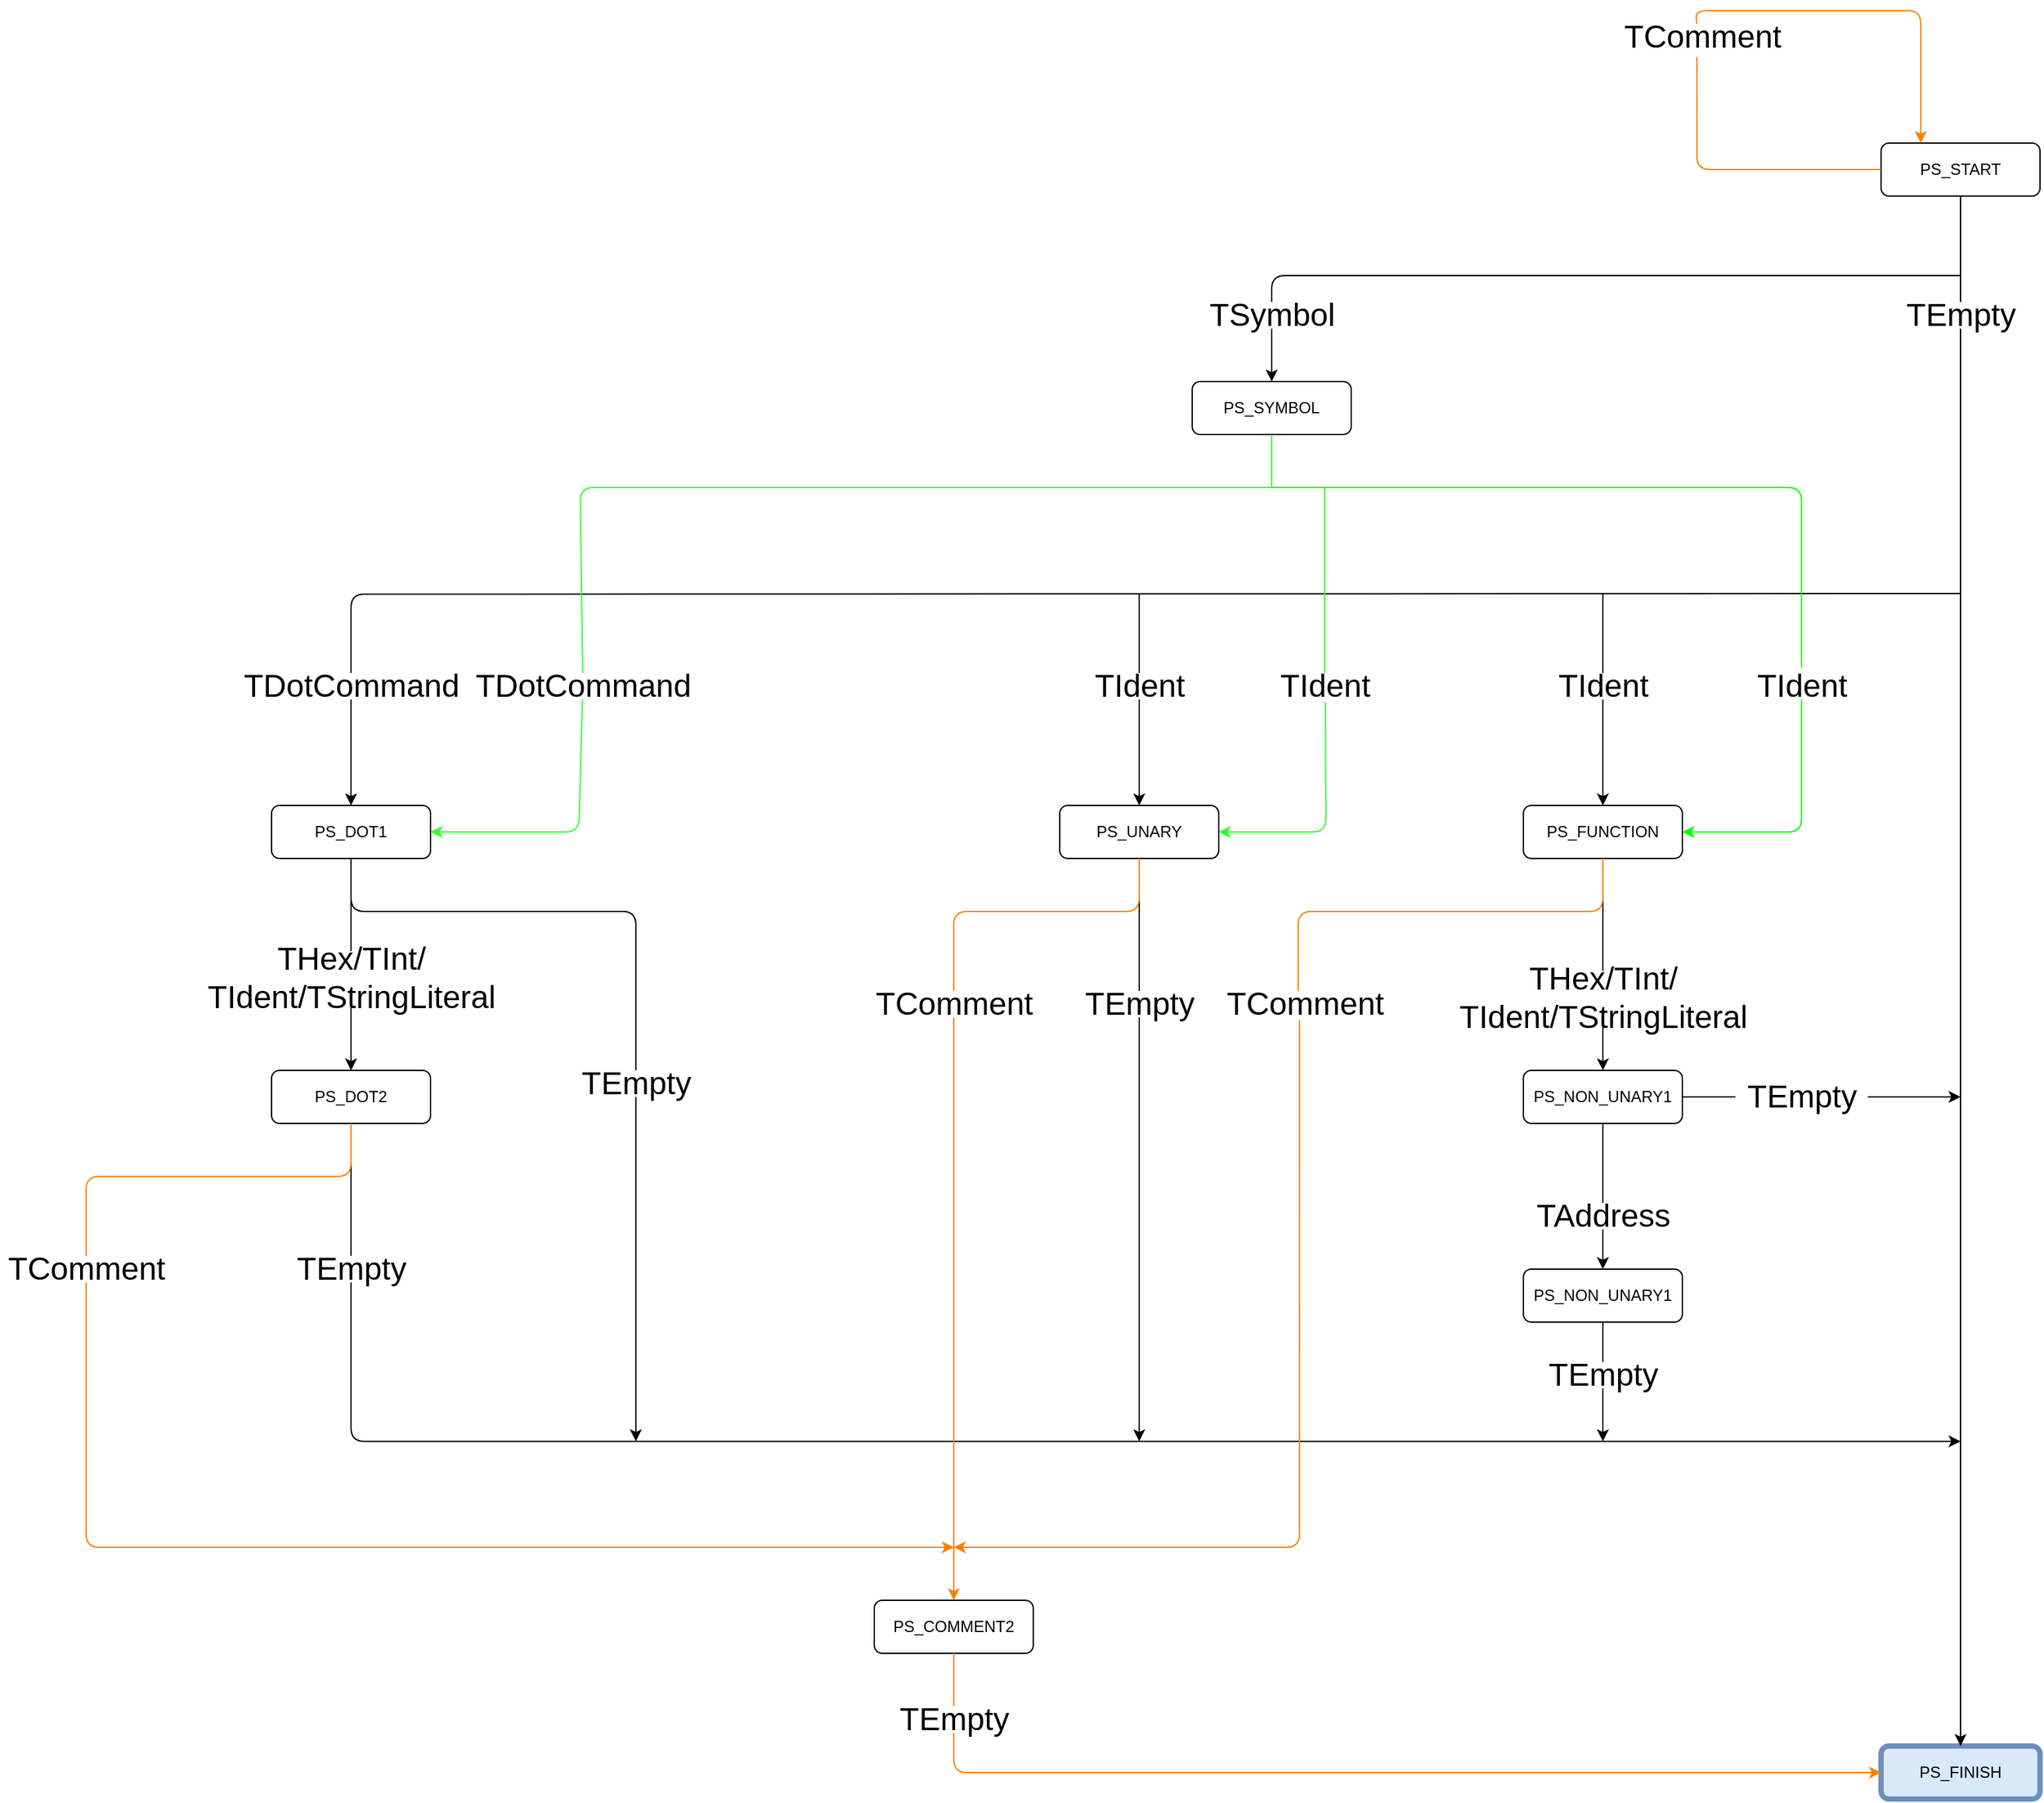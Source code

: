 <mxfile version="15.0.6" type="device" pages="4"><diagram name="Translator" id="MH78IomrJqzAsg-W4SIo"><mxGraphModel dx="2865" dy="3949" grid="1" gridSize="10" guides="1" tooltips="1" connect="1" arrows="1" fold="1" page="1" pageScale="1" pageWidth="827" pageHeight="1169" math="0" shadow="0"><root><mxCell id="WIyWlLk6GJQsqaUBKTNV-0"/><mxCell id="WIyWlLk6GJQsqaUBKTNV-1" parent="WIyWlLk6GJQsqaUBKTNV-0"/><mxCell id="WIyWlLk6GJQsqaUBKTNV-3" value="PS_START" style="rounded=1;whiteSpace=wrap;html=1;fontSize=12;glass=0;strokeWidth=1;shadow=0;" parent="WIyWlLk6GJQsqaUBKTNV-1" vertex="1"><mxGeometry x="740" y="-60" width="120" height="40" as="geometry"/></mxCell><mxCell id="9fOPiK6Cyf-GxQi1RAT0-7" style="edgeStyle=orthogonalEdgeStyle;rounded=0;orthogonalLoop=1;jettySize=auto;html=1;startArrow=none;" parent="WIyWlLk6GJQsqaUBKTNV-1" source="BwAWwdijLhmff7g70wNX-19" target="9fOPiK6Cyf-GxQi1RAT0-5" edge="1"><mxGeometry relative="1" as="geometry"/></mxCell><mxCell id="9fOPiK6Cyf-GxQi1RAT0-0" value="PS_FUNCTION" style="rounded=1;whiteSpace=wrap;html=1;fontSize=12;glass=0;strokeWidth=1;shadow=0;" parent="WIyWlLk6GJQsqaUBKTNV-1" vertex="1"><mxGeometry x="470" y="440" width="120" height="40" as="geometry"/></mxCell><mxCell id="9fOPiK6Cyf-GxQi1RAT0-11" style="edgeStyle=orthogonalEdgeStyle;rounded=0;orthogonalLoop=1;jettySize=auto;html=1;entryX=0.5;entryY=0;entryDx=0;entryDy=0;startArrow=none;" parent="WIyWlLk6GJQsqaUBKTNV-1" source="BwAWwdijLhmff7g70wNX-30" target="9fOPiK6Cyf-GxQi1RAT0-10" edge="1"><mxGeometry relative="1" as="geometry"/></mxCell><mxCell id="9fOPiK6Cyf-GxQi1RAT0-1" value="PS_DOT1" style="rounded=1;whiteSpace=wrap;html=1;fontSize=12;glass=0;strokeWidth=1;shadow=0;" parent="WIyWlLk6GJQsqaUBKTNV-1" vertex="1"><mxGeometry x="-475" y="440" width="120" height="40" as="geometry"/></mxCell><mxCell id="9fOPiK6Cyf-GxQi1RAT0-4" value="PS_FINISH" style="rounded=1;whiteSpace=wrap;html=1;fontSize=12;glass=0;strokeWidth=4;shadow=0;fillColor=#dae8fc;strokeColor=#6c8ebf;" parent="WIyWlLk6GJQsqaUBKTNV-1" vertex="1"><mxGeometry x="740" y="1150" width="120" height="40" as="geometry"/></mxCell><mxCell id="9fOPiK6Cyf-GxQi1RAT0-9" style="edgeStyle=orthogonalEdgeStyle;rounded=0;orthogonalLoop=1;jettySize=auto;html=1;entryX=0.5;entryY=0;entryDx=0;entryDy=0;startArrow=none;" parent="WIyWlLk6GJQsqaUBKTNV-1" source="BwAWwdijLhmff7g70wNX-21" target="9fOPiK6Cyf-GxQi1RAT0-8" edge="1"><mxGeometry relative="1" as="geometry"><mxPoint x="530" y="575" as="targetPoint"/></mxGeometry></mxCell><mxCell id="9fOPiK6Cyf-GxQi1RAT0-5" value="PS_NON_UNARY1" style="rounded=1;whiteSpace=wrap;html=1;fontSize=12;glass=0;strokeWidth=1;shadow=0;" parent="WIyWlLk6GJQsqaUBKTNV-1" vertex="1"><mxGeometry x="470" y="640" width="120" height="40" as="geometry"/></mxCell><mxCell id="9fOPiK6Cyf-GxQi1RAT0-8" value="PS_NON_UNARY1" style="rounded=1;whiteSpace=wrap;html=1;fontSize=12;glass=0;strokeWidth=1;shadow=0;" parent="WIyWlLk6GJQsqaUBKTNV-1" vertex="1"><mxGeometry x="470" y="790" width="120" height="40" as="geometry"/></mxCell><mxCell id="9fOPiK6Cyf-GxQi1RAT0-10" value="PS_DOT2" style="rounded=1;whiteSpace=wrap;html=1;fontSize=12;glass=0;strokeWidth=1;shadow=0;" parent="WIyWlLk6GJQsqaUBKTNV-1" vertex="1"><mxGeometry x="-475" y="640" width="120" height="40" as="geometry"/></mxCell><mxCell id="9fOPiK6Cyf-GxQi1RAT0-36" style="edgeStyle=orthogonalEdgeStyle;rounded=1;orthogonalLoop=1;jettySize=auto;html=1;exitX=0.5;exitY=1;exitDx=0;exitDy=0;startArrow=none;" parent="WIyWlLk6GJQsqaUBKTNV-1" source="BwAWwdijLhmff7g70wNX-26" edge="1"><mxGeometry relative="1" as="geometry"><Array as="points"><mxPoint x="-415" y="920"/><mxPoint x="800" y="920"/></Array><mxPoint x="800" y="920" as="targetPoint"/></mxGeometry></mxCell><mxCell id="9fOPiK6Cyf-GxQi1RAT0-17" value="PS_UNARY" style="rounded=1;whiteSpace=wrap;html=1;fontSize=12;glass=0;strokeWidth=1;shadow=0;" parent="WIyWlLk6GJQsqaUBKTNV-1" vertex="1"><mxGeometry x="120" y="440" width="120" height="40" as="geometry"/></mxCell><mxCell id="9fOPiK6Cyf-GxQi1RAT0-22" style="edgeStyle=orthogonalEdgeStyle;rounded=1;orthogonalLoop=1;jettySize=auto;html=1;startArrow=none;" parent="WIyWlLk6GJQsqaUBKTNV-1" source="BwAWwdijLhmff7g70wNX-2" target="9fOPiK6Cyf-GxQi1RAT0-1" edge="1"><mxGeometry relative="1" as="geometry"><mxPoint x="415" y="280" as="sourcePoint"/><mxPoint x="545" y="355" as="targetPoint"/></mxGeometry></mxCell><mxCell id="9fOPiK6Cyf-GxQi1RAT0-44" style="edgeStyle=orthogonalEdgeStyle;rounded=1;orthogonalLoop=1;jettySize=auto;html=1;entryX=1;entryY=0.5;entryDx=0;entryDy=0;strokeColor=#00FF00;startArrow=none;" parent="WIyWlLk6GJQsqaUBKTNV-1" source="BwAWwdijLhmff7g70wNX-64" target="9fOPiK6Cyf-GxQi1RAT0-0" edge="1"><mxGeometry relative="1" as="geometry"><mxPoint x="280" y="200" as="sourcePoint"/><Array as="points"><mxPoint x="680" y="460"/></Array></mxGeometry></mxCell><mxCell id="9fOPiK6Cyf-GxQi1RAT0-40" value="PS_SYMBOL" style="rounded=1;whiteSpace=wrap;html=1;fontSize=12;glass=0;strokeWidth=1;shadow=0;" parent="WIyWlLk6GJQsqaUBKTNV-1" vertex="1"><mxGeometry x="220" y="120" width="120" height="40" as="geometry"/></mxCell><mxCell id="9fOPiK6Cyf-GxQi1RAT0-56" value="" style="endArrow=classic;html=1;entryX=0.5;entryY=0;entryDx=0;entryDy=0;rounded=1;startArrow=none;" parent="WIyWlLk6GJQsqaUBKTNV-1" source="BwAWwdijLhmff7g70wNX-0" target="9fOPiK6Cyf-GxQi1RAT0-40" edge="1"><mxGeometry width="50" height="50" relative="1" as="geometry"><mxPoint x="280" y="-200" as="sourcePoint"/><mxPoint x="310" y="170" as="targetPoint"/></mxGeometry></mxCell><mxCell id="9fOPiK6Cyf-GxQi1RAT0-57" value="" style="endArrow=classic;html=1;strokeColor=#000000;entryX=0.5;entryY=0;entryDx=0;entryDy=0;startArrow=none;" parent="WIyWlLk6GJQsqaUBKTNV-1" source="BwAWwdijLhmff7g70wNX-7" target="9fOPiK6Cyf-GxQi1RAT0-17" edge="1"><mxGeometry width="50" height="50" relative="1" as="geometry"><mxPoint x="180" y="280" as="sourcePoint"/><mxPoint x="340" y="330" as="targetPoint"/></mxGeometry></mxCell><mxCell id="9fOPiK6Cyf-GxQi1RAT0-58" value="" style="endArrow=classic;html=1;strokeColor=#000000;startArrow=none;" parent="WIyWlLk6GJQsqaUBKTNV-1" source="BwAWwdijLhmff7g70wNX-11" target="9fOPiK6Cyf-GxQi1RAT0-0" edge="1"><mxGeometry width="50" height="50" relative="1" as="geometry"><mxPoint x="530" y="280" as="sourcePoint"/><mxPoint x="310" y="330" as="targetPoint"/></mxGeometry></mxCell><mxCell id="9fOPiK6Cyf-GxQi1RAT0-64" value="" style="endArrow=classic;html=1;strokeColor=#FF8000;startArrow=none;" parent="WIyWlLk6GJQsqaUBKTNV-1" source="BwAWwdijLhmff7g70wNX-34" edge="1"><mxGeometry width="50" height="50" relative="1" as="geometry"><mxPoint x="-515" y="680" as="sourcePoint"/><mxPoint x="40" y="1000" as="targetPoint"/><Array as="points"><mxPoint x="-615" y="1000"/></Array></mxGeometry></mxCell><mxCell id="9fOPiK6Cyf-GxQi1RAT0-65" value="PS_COMMENT2" style="rounded=1;whiteSpace=wrap;html=1;fontSize=12;glass=0;strokeWidth=1;shadow=0;" parent="WIyWlLk6GJQsqaUBKTNV-1" vertex="1"><mxGeometry x="-20" y="1040" width="120" height="40" as="geometry"/></mxCell><mxCell id="9fOPiK6Cyf-GxQi1RAT0-67" value="" style="endArrow=classic;html=1;strokeColor=#FF8000;exitX=0.5;exitY=1;exitDx=0;exitDy=0;startArrow=none;entryX=0.5;entryY=0;entryDx=0;entryDy=0;" parent="WIyWlLk6GJQsqaUBKTNV-1" source="BwAWwdijLhmff7g70wNX-74" target="9fOPiK6Cyf-GxQi1RAT0-65" edge="1"><mxGeometry width="50" height="50" relative="1" as="geometry"><mxPoint x="100" y="490" as="sourcePoint"/><mxPoint x="40" y="1000" as="targetPoint"/><Array as="points"/></mxGeometry></mxCell><mxCell id="9fOPiK6Cyf-GxQi1RAT0-73" value="" style="endArrow=classic;html=1;strokeColor=#000000;exitX=0.5;exitY=1;exitDx=0;exitDy=0;startArrow=none;" parent="WIyWlLk6GJQsqaUBKTNV-1" source="BwAWwdijLhmff7g70wNX-25" edge="1"><mxGeometry width="50" height="50" relative="1" as="geometry"><mxPoint x="130" y="820" as="sourcePoint"/><mxPoint x="180" y="920" as="targetPoint"/></mxGeometry></mxCell><mxCell id="9fOPiK6Cyf-GxQi1RAT0-74" value="" style="endArrow=classic;html=1;strokeColor=#000000;exitX=0.5;exitY=1;exitDx=0;exitDy=0;startArrow=none;" parent="WIyWlLk6GJQsqaUBKTNV-1" source="BwAWwdijLhmff7g70wNX-23" edge="1"><mxGeometry width="50" height="50" relative="1" as="geometry"><mxPoint x="130" y="820" as="sourcePoint"/><mxPoint x="530" y="920" as="targetPoint"/></mxGeometry></mxCell><mxCell id="9fOPiK6Cyf-GxQi1RAT0-76" value="" style="endArrow=classic;html=1;exitX=0.5;exitY=1;exitDx=0;exitDy=0;strokeColor=#FF8000;startArrow=none;" parent="WIyWlLk6GJQsqaUBKTNV-1" source="BwAWwdijLhmff7g70wNX-46" target="9fOPiK6Cyf-GxQi1RAT0-4" edge="1"><mxGeometry width="50" height="50" relative="1" as="geometry"><mxPoint x="130" y="600" as="sourcePoint"/><mxPoint x="-80" y="1000" as="targetPoint"/><Array as="points"><mxPoint x="40" y="1170"/></Array></mxGeometry></mxCell><mxCell id="9fOPiK6Cyf-GxQi1RAT0-79" value="" style="endArrow=classic;html=1;strokeColor=#FF8000;startArrow=none;exitX=0.469;exitY=1.1;exitDx=0;exitDy=0;exitPerimeter=0;" parent="WIyWlLk6GJQsqaUBKTNV-1" source="BwAWwdijLhmff7g70wNX-55" edge="1"><mxGeometry width="50" height="50" relative="1" as="geometry"><mxPoint x="360" y="640" as="sourcePoint"/><mxPoint x="40" y="1000" as="targetPoint"/><Array as="points"><mxPoint x="301" y="1000"/></Array></mxGeometry></mxCell><mxCell id="BwAWwdijLhmff7g70wNX-2" value="&lt;span style=&quot;font-size: 24px&quot;&gt;TDotCommand&lt;/span&gt;" style="text;html=1;align=center;verticalAlign=middle;resizable=0;points=[];autosize=1;strokeColor=none;" parent="WIyWlLk6GJQsqaUBKTNV-1" vertex="1"><mxGeometry x="-505" y="340" width="180" height="20" as="geometry"/></mxCell><mxCell id="BwAWwdijLhmff7g70wNX-3" value="" style="edgeStyle=orthogonalEdgeStyle;rounded=1;orthogonalLoop=1;jettySize=auto;html=1;endArrow=none;" parent="WIyWlLk6GJQsqaUBKTNV-1" target="BwAWwdijLhmff7g70wNX-2" edge="1"><mxGeometry relative="1" as="geometry"><mxPoint x="800" y="280" as="sourcePoint"/><mxPoint x="-180" y="440" as="targetPoint"/></mxGeometry></mxCell><mxCell id="BwAWwdijLhmff7g70wNX-0" value="&lt;font style=&quot;font-size: 24px&quot;&gt;TSymbol&lt;/font&gt;" style="text;html=1;align=center;verticalAlign=middle;resizable=0;points=[];autosize=1;strokeColor=none;" parent="WIyWlLk6GJQsqaUBKTNV-1" vertex="1"><mxGeometry x="225" y="60" width="110" height="20" as="geometry"/></mxCell><mxCell id="BwAWwdijLhmff7g70wNX-6" value="" style="endArrow=none;html=1;entryX=0.5;entryY=0;entryDx=0;entryDy=0;rounded=1;" parent="WIyWlLk6GJQsqaUBKTNV-1" target="BwAWwdijLhmff7g70wNX-0" edge="1"><mxGeometry width="50" height="50" relative="1" as="geometry"><mxPoint x="800" y="40" as="sourcePoint"/><mxPoint x="280" y="-120" as="targetPoint"/><Array as="points"><mxPoint x="280" y="40"/></Array></mxGeometry></mxCell><mxCell id="BwAWwdijLhmff7g70wNX-7" value="&lt;span style=&quot;font-size: 24px&quot;&gt;TIdent&lt;/span&gt;" style="text;html=1;align=center;verticalAlign=middle;resizable=0;points=[];autosize=1;strokeColor=none;" parent="WIyWlLk6GJQsqaUBKTNV-1" vertex="1"><mxGeometry x="140" y="340" width="80" height="20" as="geometry"/></mxCell><mxCell id="BwAWwdijLhmff7g70wNX-8" value="" style="endArrow=none;html=1;strokeColor=#000000;entryX=0.5;entryY=0;entryDx=0;entryDy=0;" parent="WIyWlLk6GJQsqaUBKTNV-1" target="BwAWwdijLhmff7g70wNX-7" edge="1"><mxGeometry width="50" height="50" relative="1" as="geometry"><mxPoint x="180" y="280" as="sourcePoint"/><mxPoint x="180" y="450" as="targetPoint"/></mxGeometry></mxCell><mxCell id="BwAWwdijLhmff7g70wNX-11" value="&lt;span style=&quot;font-size: 24px&quot;&gt;TIdent&lt;/span&gt;" style="text;html=1;align=center;verticalAlign=middle;resizable=0;points=[];autosize=1;strokeColor=none;" parent="WIyWlLk6GJQsqaUBKTNV-1" vertex="1"><mxGeometry x="490" y="340" width="80" height="20" as="geometry"/></mxCell><mxCell id="BwAWwdijLhmff7g70wNX-12" value="" style="endArrow=none;html=1;strokeColor=#000000;" parent="WIyWlLk6GJQsqaUBKTNV-1" target="BwAWwdijLhmff7g70wNX-11" edge="1"><mxGeometry width="50" height="50" relative="1" as="geometry"><mxPoint x="530" y="280" as="sourcePoint"/><mxPoint x="530" y="440" as="targetPoint"/></mxGeometry></mxCell><mxCell id="BwAWwdijLhmff7g70wNX-13" value="&lt;font style=&quot;font-size: 24px&quot;&gt;TEmpty&lt;/font&gt;" style="text;html=1;align=center;verticalAlign=middle;resizable=0;points=[];autosize=1;strokeColor=none;" parent="WIyWlLk6GJQsqaUBKTNV-1" vertex="1"><mxGeometry x="750" y="60" width="100" height="20" as="geometry"/></mxCell><mxCell id="BwAWwdijLhmff7g70wNX-14" value="" style="rounded=0;html=1;jettySize=auto;orthogonalLoop=1;fontSize=11;endArrow=none;endFill=0;endSize=8;strokeWidth=1;shadow=0;labelBackgroundColor=none;edgeStyle=orthogonalEdgeStyle;entryX=0.5;entryY=0;entryDx=0;entryDy=0;" parent="WIyWlLk6GJQsqaUBKTNV-1" source="WIyWlLk6GJQsqaUBKTNV-3" target="BwAWwdijLhmff7g70wNX-13" edge="1"><mxGeometry relative="1" as="geometry"><mxPoint x="650" y="960" as="targetPoint"/><Array as="points"/><mxPoint x="650" y="-160" as="sourcePoint"/></mxGeometry></mxCell><mxCell id="BwAWwdijLhmff7g70wNX-19" value="&lt;font style=&quot;font-size: 24px&quot;&gt;THex/TInt/&lt;br&gt;TIdent/TStringLiteral&lt;/font&gt;" style="text;html=1;align=center;verticalAlign=middle;resizable=0;points=[];autosize=1;strokeColor=none;" parent="WIyWlLk6GJQsqaUBKTNV-1" vertex="1"><mxGeometry x="415" y="565" width="230" height="40" as="geometry"/></mxCell><mxCell id="BwAWwdijLhmff7g70wNX-20" value="" style="edgeStyle=orthogonalEdgeStyle;rounded=0;orthogonalLoop=1;jettySize=auto;html=1;endArrow=none;" parent="WIyWlLk6GJQsqaUBKTNV-1" source="9fOPiK6Cyf-GxQi1RAT0-0" target="BwAWwdijLhmff7g70wNX-19" edge="1"><mxGeometry relative="1" as="geometry"><mxPoint x="530" y="480" as="sourcePoint"/><mxPoint x="530" y="630" as="targetPoint"/></mxGeometry></mxCell><mxCell id="BwAWwdijLhmff7g70wNX-21" value="&lt;font style=&quot;font-size: 24px&quot;&gt;TAddress&lt;/font&gt;" style="text;html=1;align=center;verticalAlign=middle;resizable=0;points=[];autosize=1;strokeColor=none;" parent="WIyWlLk6GJQsqaUBKTNV-1" vertex="1"><mxGeometry x="470" y="740" width="120" height="20" as="geometry"/></mxCell><mxCell id="BwAWwdijLhmff7g70wNX-22" value="" style="edgeStyle=orthogonalEdgeStyle;rounded=0;orthogonalLoop=1;jettySize=auto;html=1;entryX=0.5;entryY=0;entryDx=0;entryDy=0;endArrow=none;" parent="WIyWlLk6GJQsqaUBKTNV-1" source="9fOPiK6Cyf-GxQi1RAT0-5" target="BwAWwdijLhmff7g70wNX-21" edge="1"><mxGeometry relative="1" as="geometry"><mxPoint x="530" y="740" as="targetPoint"/><mxPoint x="530" y="670" as="sourcePoint"/></mxGeometry></mxCell><mxCell id="BwAWwdijLhmff7g70wNX-23" value="&lt;font style=&quot;font-size: 24px&quot;&gt;TEmpty&lt;/font&gt;" style="text;html=1;align=center;verticalAlign=middle;resizable=0;points=[];autosize=1;strokeColor=none;" parent="WIyWlLk6GJQsqaUBKTNV-1" vertex="1"><mxGeometry x="480" y="860" width="100" height="20" as="geometry"/></mxCell><mxCell id="BwAWwdijLhmff7g70wNX-24" value="" style="endArrow=none;html=1;strokeColor=#000000;exitX=0.5;exitY=1;exitDx=0;exitDy=0;" parent="WIyWlLk6GJQsqaUBKTNV-1" source="9fOPiK6Cyf-GxQi1RAT0-8" target="BwAWwdijLhmff7g70wNX-23" edge="1"><mxGeometry width="50" height="50" relative="1" as="geometry"><mxPoint x="530" y="830" as="sourcePoint"/><mxPoint x="530" y="920" as="targetPoint"/></mxGeometry></mxCell><mxCell id="BwAWwdijLhmff7g70wNX-26" value="&lt;font style=&quot;font-size: 24px&quot;&gt;TEmpty&lt;/font&gt;" style="text;html=1;align=center;verticalAlign=middle;resizable=0;points=[];autosize=1;strokeColor=none;" parent="WIyWlLk6GJQsqaUBKTNV-1" vertex="1"><mxGeometry x="-465" y="780" width="100" height="20" as="geometry"/></mxCell><mxCell id="BwAWwdijLhmff7g70wNX-27" value="" style="edgeStyle=orthogonalEdgeStyle;rounded=1;orthogonalLoop=1;jettySize=auto;html=1;entryX=0.5;entryY=0;entryDx=0;entryDy=0;exitX=0.5;exitY=1;exitDx=0;exitDy=0;endArrow=none;" parent="WIyWlLk6GJQsqaUBKTNV-1" source="9fOPiK6Cyf-GxQi1RAT0-10" target="BwAWwdijLhmff7g70wNX-26" edge="1"><mxGeometry relative="1" as="geometry"><Array as="points"/><mxPoint x="-415" y="680" as="sourcePoint"/><mxPoint x="505" y="1050" as="targetPoint"/></mxGeometry></mxCell><mxCell id="BwAWwdijLhmff7g70wNX-25" value="&lt;font style=&quot;font-size: 24px&quot;&gt;TEmpty&lt;/font&gt;" style="text;html=1;align=center;verticalAlign=middle;resizable=0;points=[];autosize=1;strokeColor=none;" parent="WIyWlLk6GJQsqaUBKTNV-1" vertex="1"><mxGeometry x="130" y="580" width="100" height="20" as="geometry"/></mxCell><mxCell id="BwAWwdijLhmff7g70wNX-28" value="" style="endArrow=none;html=1;strokeColor=#000000;exitX=0.5;exitY=1;exitDx=0;exitDy=0;" parent="WIyWlLk6GJQsqaUBKTNV-1" source="9fOPiK6Cyf-GxQi1RAT0-17" target="BwAWwdijLhmff7g70wNX-25" edge="1"><mxGeometry width="50" height="50" relative="1" as="geometry"><mxPoint x="180" y="490" as="sourcePoint"/><mxPoint x="180" y="920" as="targetPoint"/></mxGeometry></mxCell><mxCell id="BwAWwdijLhmff7g70wNX-30" value="&lt;span style=&quot;font-size: 24px&quot;&gt;THex/TInt/&lt;br&gt;&lt;/span&gt;&lt;span style=&quot;font-size: 24px&quot;&gt;TIdent/TStringLiteral&lt;/span&gt;" style="text;html=1;align=center;verticalAlign=middle;resizable=0;points=[];autosize=1;strokeColor=none;" parent="WIyWlLk6GJQsqaUBKTNV-1" vertex="1"><mxGeometry x="-530" y="550" width="230" height="40" as="geometry"/></mxCell><mxCell id="BwAWwdijLhmff7g70wNX-33" value="" style="edgeStyle=orthogonalEdgeStyle;rounded=0;orthogonalLoop=1;jettySize=auto;html=1;entryX=0.5;entryY=0;entryDx=0;entryDy=0;endArrow=none;" parent="WIyWlLk6GJQsqaUBKTNV-1" source="9fOPiK6Cyf-GxQi1RAT0-1" target="BwAWwdijLhmff7g70wNX-30" edge="1"><mxGeometry relative="1" as="geometry"><mxPoint x="-415" y="480" as="sourcePoint"/><mxPoint x="-415" y="640" as="targetPoint"/></mxGeometry></mxCell><mxCell id="BwAWwdijLhmff7g70wNX-34" value="&lt;font style=&quot;font-size: 24px&quot;&gt;TComment&lt;/font&gt;" style="text;html=1;align=center;verticalAlign=middle;resizable=0;points=[];autosize=1;strokeColor=none;" parent="WIyWlLk6GJQsqaUBKTNV-1" vertex="1"><mxGeometry x="-680" y="780" width="130" height="20" as="geometry"/></mxCell><mxCell id="BwAWwdijLhmff7g70wNX-39" value="" style="endArrow=none;html=1;strokeColor=#FF8000;entryX=0.5;entryY=0;entryDx=0;entryDy=0;startArrow=none;" parent="WIyWlLk6GJQsqaUBKTNV-1" source="9fOPiK6Cyf-GxQi1RAT0-10" target="BwAWwdijLhmff7g70wNX-34" edge="1"><mxGeometry width="50" height="50" relative="1" as="geometry"><mxPoint x="-415" y="680" as="sourcePoint"/><mxPoint x="-615" y="930" as="targetPoint"/><Array as="points"><mxPoint x="-415" y="720"/><mxPoint x="-615" y="720"/></Array></mxGeometry></mxCell><mxCell id="BwAWwdijLhmff7g70wNX-41" value="" style="endArrow=classic;html=1;exitX=1;exitY=0.5;exitDx=0;exitDy=0;startArrow=none;" parent="WIyWlLk6GJQsqaUBKTNV-1" source="BwAWwdijLhmff7g70wNX-42" edge="1"><mxGeometry width="50" height="50" relative="1" as="geometry"><mxPoint x="620" y="690" as="sourcePoint"/><mxPoint x="800" y="660" as="targetPoint"/></mxGeometry></mxCell><mxCell id="BwAWwdijLhmff7g70wNX-42" value="&lt;font style=&quot;font-size: 24px&quot;&gt;TEmpty&lt;/font&gt;" style="text;html=1;align=center;verticalAlign=middle;resizable=0;points=[];autosize=1;strokeColor=none;" parent="WIyWlLk6GJQsqaUBKTNV-1" vertex="1"><mxGeometry x="630" y="650" width="100" height="20" as="geometry"/></mxCell><mxCell id="BwAWwdijLhmff7g70wNX-43" value="" style="endArrow=none;html=1;exitX=1;exitY=0.5;exitDx=0;exitDy=0;" parent="WIyWlLk6GJQsqaUBKTNV-1" source="9fOPiK6Cyf-GxQi1RAT0-5" target="BwAWwdijLhmff7g70wNX-42" edge="1"><mxGeometry width="50" height="50" relative="1" as="geometry"><mxPoint x="590" y="660" as="sourcePoint"/><mxPoint x="740" y="660" as="targetPoint"/></mxGeometry></mxCell><mxCell id="BwAWwdijLhmff7g70wNX-46" value="&lt;font style=&quot;font-size: 24px&quot;&gt;TEmpty&lt;/font&gt;" style="text;html=1;align=center;verticalAlign=middle;resizable=0;points=[];autosize=1;strokeColor=none;" parent="WIyWlLk6GJQsqaUBKTNV-1" vertex="1"><mxGeometry x="-10" y="1120" width="100" height="20" as="geometry"/></mxCell><mxCell id="BwAWwdijLhmff7g70wNX-47" value="" style="endArrow=none;html=1;exitX=0.5;exitY=1;exitDx=0;exitDy=0;strokeColor=#FF8000;" parent="WIyWlLk6GJQsqaUBKTNV-1" source="9fOPiK6Cyf-GxQi1RAT0-65" target="BwAWwdijLhmff7g70wNX-46" edge="1"><mxGeometry width="50" height="50" relative="1" as="geometry"><mxPoint x="-615" y="920" as="sourcePoint"/><mxPoint x="-235" y="1000" as="targetPoint"/><Array as="points"/></mxGeometry></mxCell><mxCell id="BwAWwdijLhmff7g70wNX-55" value="&lt;font style=&quot;font-size: 24px&quot;&gt;TComment&lt;/font&gt;" style="text;html=1;align=center;verticalAlign=middle;resizable=0;points=[];autosize=1;strokeColor=none;" parent="WIyWlLk6GJQsqaUBKTNV-1" vertex="1"><mxGeometry x="240" y="580" width="130" height="20" as="geometry"/></mxCell><mxCell id="BwAWwdijLhmff7g70wNX-56" value="" style="endArrow=none;html=1;strokeColor=#FF8000;entryX=0.462;entryY=0;entryDx=0;entryDy=0;entryPerimeter=0;" parent="WIyWlLk6GJQsqaUBKTNV-1" target="BwAWwdijLhmff7g70wNX-55" edge="1"><mxGeometry width="50" height="50" relative="1" as="geometry"><mxPoint x="530" y="480" as="sourcePoint"/><mxPoint x="360" y="610" as="targetPoint"/><Array as="points"><mxPoint x="530" y="520"/><mxPoint x="300" y="520"/></Array></mxGeometry></mxCell><mxCell id="BwAWwdijLhmff7g70wNX-58" value="&lt;span style=&quot;font-size: 24px&quot;&gt;TDotCommand&lt;/span&gt;" style="text;html=1;align=center;verticalAlign=middle;resizable=0;points=[];autosize=1;strokeColor=none;" parent="WIyWlLk6GJQsqaUBKTNV-1" vertex="1"><mxGeometry x="-330" y="340" width="180" height="20" as="geometry"/></mxCell><mxCell id="BwAWwdijLhmff7g70wNX-64" value="&lt;span style=&quot;font-size: 24px&quot;&gt;TIdent&lt;/span&gt;" style="text;html=1;align=center;verticalAlign=middle;resizable=0;points=[];autosize=1;strokeColor=none;" parent="WIyWlLk6GJQsqaUBKTNV-1" vertex="1"><mxGeometry x="640" y="340" width="80" height="20" as="geometry"/></mxCell><mxCell id="BwAWwdijLhmff7g70wNX-68" value="" style="edgeStyle=orthogonalEdgeStyle;rounded=1;orthogonalLoop=1;jettySize=auto;html=1;strokeColor=#00FF00;endArrow=none;" parent="WIyWlLk6GJQsqaUBKTNV-1" edge="1"><mxGeometry relative="1" as="geometry"><mxPoint x="280" y="200" as="sourcePoint"/><Array as="points"><mxPoint x="280" y="200"/><mxPoint x="680" y="200"/></Array><mxPoint x="680" y="336" as="targetPoint"/></mxGeometry></mxCell><mxCell id="BwAWwdijLhmff7g70wNX-72" value="&lt;span style=&quot;font-size: 24px&quot;&gt;TIdent&lt;/span&gt;" style="text;html=1;align=center;verticalAlign=middle;resizable=0;points=[];autosize=1;strokeColor=none;" parent="WIyWlLk6GJQsqaUBKTNV-1" vertex="1"><mxGeometry x="280" y="340" width="80" height="20" as="geometry"/></mxCell><mxCell id="BwAWwdijLhmff7g70wNX-74" value="&lt;font style=&quot;font-size: 24px&quot;&gt;TComment&lt;/font&gt;" style="text;html=1;align=center;verticalAlign=middle;resizable=0;points=[];autosize=1;strokeColor=none;" parent="WIyWlLk6GJQsqaUBKTNV-1" vertex="1"><mxGeometry x="-25" y="580" width="130" height="20" as="geometry"/></mxCell><mxCell id="BwAWwdijLhmff7g70wNX-75" value="" style="endArrow=none;html=1;strokeColor=#FF8000;exitX=0.5;exitY=1;exitDx=0;exitDy=0;" parent="WIyWlLk6GJQsqaUBKTNV-1" source="9fOPiK6Cyf-GxQi1RAT0-17" target="BwAWwdijLhmff7g70wNX-74" edge="1"><mxGeometry width="50" height="50" relative="1" as="geometry"><mxPoint x="180" y="490" as="sourcePoint"/><mxPoint x="80" y="840" as="targetPoint"/><Array as="points"><mxPoint x="180" y="520"/><mxPoint x="40" y="520"/></Array></mxGeometry></mxCell><mxCell id="BwAWwdijLhmff7g70wNX-76" value="" style="endArrow=classic;html=1;strokeColor=#FF8000;exitX=0.469;exitY=0;exitDx=0;exitDy=0;entryX=0.25;entryY=0;entryDx=0;entryDy=0;startArrow=none;exitPerimeter=0;" parent="WIyWlLk6GJQsqaUBKTNV-1" source="BwAWwdijLhmff7g70wNX-79" target="WIyWlLk6GJQsqaUBKTNV-3" edge="1"><mxGeometry width="50" height="50" relative="1" as="geometry"><mxPoint x="390" y="130" as="sourcePoint"/><mxPoint x="700" y="-160" as="targetPoint"/><Array as="points"><mxPoint x="600" y="-160"/><mxPoint x="770" y="-160"/></Array></mxGeometry></mxCell><mxCell id="BwAWwdijLhmff7g70wNX-79" value="&lt;font style=&quot;font-size: 24px&quot;&gt;TComment&lt;/font&gt;" style="text;html=1;align=center;verticalAlign=middle;resizable=0;points=[];autosize=1;strokeColor=none;" parent="WIyWlLk6GJQsqaUBKTNV-1" vertex="1"><mxGeometry x="540" y="-150" width="130" height="20" as="geometry"/></mxCell><mxCell id="BwAWwdijLhmff7g70wNX-82" value="" style="endArrow=none;html=1;strokeColor=#FF8000;exitX=0;exitY=0.5;exitDx=0;exitDy=0;entryX=0.469;entryY=1.25;entryDx=0;entryDy=0;entryPerimeter=0;" parent="WIyWlLk6GJQsqaUBKTNV-1" source="WIyWlLk6GJQsqaUBKTNV-3" target="BwAWwdijLhmff7g70wNX-79" edge="1"><mxGeometry width="50" height="50" relative="1" as="geometry"><mxPoint x="740" y="-40" as="sourcePoint"/><mxPoint x="770" y="-60" as="targetPoint"/><Array as="points"><mxPoint x="601" y="-40"/></Array></mxGeometry></mxCell><mxCell id="_FcQ6w-wz9mEZq4ZfC42-0" value="" style="endArrow=classic;html=1;exitX=0.5;exitY=1;exitDx=0;exitDy=0;exitPerimeter=0;" parent="WIyWlLk6GJQsqaUBKTNV-1" source="BwAWwdijLhmff7g70wNX-13" target="9fOPiK6Cyf-GxQi1RAT0-4" edge="1"><mxGeometry width="50" height="50" relative="1" as="geometry"><mxPoint x="520" y="370" as="sourcePoint"/><mxPoint x="570" y="320" as="targetPoint"/></mxGeometry></mxCell><mxCell id="_FcQ6w-wz9mEZq4ZfC42-2" value="" style="endArrow=classic;html=1;strokeColor=#33FF33;entryX=1;entryY=0.5;entryDx=0;entryDy=0;" parent="WIyWlLk6GJQsqaUBKTNV-1" source="BwAWwdijLhmff7g70wNX-58" target="9fOPiK6Cyf-GxQi1RAT0-1" edge="1"><mxGeometry width="50" height="50" relative="1" as="geometry"><mxPoint x="-310" y="373" as="sourcePoint"/><mxPoint x="120" y="340" as="targetPoint"/><Array as="points"><mxPoint x="-243" y="460"/></Array></mxGeometry></mxCell><mxCell id="_FcQ6w-wz9mEZq4ZfC42-3" value="" style="endArrow=none;html=1;strokeColor=#33FF33;" parent="WIyWlLk6GJQsqaUBKTNV-1" source="BwAWwdijLhmff7g70wNX-58" edge="1"><mxGeometry width="50" height="50" relative="1" as="geometry"><mxPoint x="70" y="390" as="sourcePoint"/><mxPoint x="280" y="200" as="targetPoint"/><Array as="points"><mxPoint x="-242" y="200"/></Array></mxGeometry></mxCell><mxCell id="lcEyt09xjSLfSt4ivCsN-3" value="" style="endArrow=classic;html=1;exitX=0.507;exitY=1.1;exitDx=0;exitDy=0;exitPerimeter=0;entryX=1;entryY=0.5;entryDx=0;entryDy=0;strokeColor=#33FF33;" parent="WIyWlLk6GJQsqaUBKTNV-1" source="BwAWwdijLhmff7g70wNX-72" target="9fOPiK6Cyf-GxQi1RAT0-17" edge="1"><mxGeometry width="50" height="50" relative="1" as="geometry"><mxPoint x="20" y="710" as="sourcePoint"/><mxPoint x="70" y="660" as="targetPoint"/><Array as="points"><mxPoint x="321" y="460"/></Array></mxGeometry></mxCell><mxCell id="lcEyt09xjSLfSt4ivCsN-4" value="" style="endArrow=none;html=1;strokeColor=#33FF33;" parent="WIyWlLk6GJQsqaUBKTNV-1" target="BwAWwdijLhmff7g70wNX-72" edge="1"><mxGeometry width="50" height="50" relative="1" as="geometry"><mxPoint x="320" y="200" as="sourcePoint"/><mxPoint x="210" y="570" as="targetPoint"/></mxGeometry></mxCell><mxCell id="lcEyt09xjSLfSt4ivCsN-5" value="" style="endArrow=none;html=1;strokeColor=#33FF33;exitX=0.5;exitY=1;exitDx=0;exitDy=0;" parent="WIyWlLk6GJQsqaUBKTNV-1" source="9fOPiK6Cyf-GxQi1RAT0-40" edge="1"><mxGeometry width="50" height="50" relative="1" as="geometry"><mxPoint x="160" y="620" as="sourcePoint"/><mxPoint x="280" y="200" as="targetPoint"/></mxGeometry></mxCell><mxCell id="IXmrDewo1QXf85BInkCj-0" value="" style="endArrow=classic;html=1;exitX=0.5;exitY=1;exitDx=0;exitDy=0;startArrow=none;" parent="WIyWlLk6GJQsqaUBKTNV-1" source="IXmrDewo1QXf85BInkCj-1" edge="1"><mxGeometry width="50" height="50" relative="1" as="geometry"><mxPoint x="260" y="530" as="sourcePoint"/><mxPoint x="-200" y="920" as="targetPoint"/><Array as="points"/></mxGeometry></mxCell><mxCell id="IXmrDewo1QXf85BInkCj-1" value="&lt;font style=&quot;font-size: 24px&quot;&gt;TEmpty&lt;/font&gt;" style="text;html=1;align=center;verticalAlign=middle;resizable=0;points=[];autosize=1;strokeColor=none;" parent="WIyWlLk6GJQsqaUBKTNV-1" vertex="1"><mxGeometry x="-250" y="640" width="100" height="20" as="geometry"/></mxCell><mxCell id="IXmrDewo1QXf85BInkCj-2" value="" style="endArrow=none;html=1;exitX=0.5;exitY=1;exitDx=0;exitDy=0;" parent="WIyWlLk6GJQsqaUBKTNV-1" source="9fOPiK6Cyf-GxQi1RAT0-1" target="IXmrDewo1QXf85BInkCj-1" edge="1"><mxGeometry width="50" height="50" relative="1" as="geometry"><mxPoint x="-415" y="480" as="sourcePoint"/><mxPoint x="-200" y="920" as="targetPoint"/><Array as="points"><mxPoint x="-415" y="520"/><mxPoint x="-200" y="520"/></Array></mxGeometry></mxCell></root></mxGraphModel></diagram><diagram id="RYAMC7czJ1SRBqrOaCQX" name="Tokenizer"><mxGraphModel dx="959" dy="1308" grid="1" gridSize="10" guides="1" tooltips="1" connect="1" arrows="1" fold="1" page="1" pageScale="1" pageWidth="850" pageHeight="1100" math="0" shadow="0"><root><mxCell id="9igGc7xNILyxVrzB3KSH-0"/><mxCell id="9igGc7xNILyxVrzB3KSH-1" parent="9igGc7xNILyxVrzB3KSH-0"/><mxCell id="9igGc7xNILyxVrzB3KSH-4" value="LS_START" style="rounded=0;whiteSpace=wrap;html=1;strokeWidth=4;fillColor=#dae8fc;strokeColor=#6c8ebf;" parent="9igGc7xNILyxVrzB3KSH-1" vertex="1"><mxGeometry x="120" y="410" width="120" height="80" as="geometry"/></mxCell><mxCell id="9igGc7xNILyxVrzB3KSH-5" style="edgeStyle=orthogonalEdgeStyle;rounded=0;orthogonalLoop=1;jettySize=auto;html=1;entryX=0.5;entryY=0;entryDx=0;entryDy=0;startArrow=none;" parent="9igGc7xNILyxVrzB3KSH-1" source="9igGc7xNILyxVrzB3KSH-61" target="9igGc7xNILyxVrzB3KSH-8" edge="1"><mxGeometry relative="1" as="geometry"/></mxCell><mxCell id="9igGc7xNILyxVrzB3KSH-6" style="edgeStyle=orthogonalEdgeStyle;rounded=0;orthogonalLoop=1;jettySize=auto;html=1;startArrow=none;" parent="9igGc7xNILyxVrzB3KSH-1" source="9igGc7xNILyxVrzB3KSH-76" target="9igGc7xNILyxVrzB3KSH-18" edge="1"><mxGeometry relative="1" as="geometry"/></mxCell><mxCell id="9igGc7xNILyxVrzB3KSH-7" value="LS_INT1" style="rounded=0;whiteSpace=wrap;html=1;" parent="9igGc7xNILyxVrzB3KSH-1" vertex="1"><mxGeometry x="435" y="90" width="120" height="80" as="geometry"/></mxCell><mxCell id="9igGc7xNILyxVrzB3KSH-8" value="LS_INT2" style="rounded=0;whiteSpace=wrap;html=1;strokeWidth=4;fillColor=#dae8fc;strokeColor=#6c8ebf;" parent="9igGc7xNILyxVrzB3KSH-1" vertex="1"><mxGeometry x="435" y="250" width="120" height="80" as="geometry"/></mxCell><mxCell id="9igGc7xNILyxVrzB3KSH-9" style="edgeStyle=orthogonalEdgeStyle;rounded=0;orthogonalLoop=1;jettySize=auto;html=1;entryX=0.5;entryY=1;entryDx=0;entryDy=0;startArrow=none;" parent="9igGc7xNILyxVrzB3KSH-1" source="9igGc7xNILyxVrzB3KSH-63" target="9igGc7xNILyxVrzB3KSH-8" edge="1"><mxGeometry relative="1" as="geometry"/></mxCell><mxCell id="9igGc7xNILyxVrzB3KSH-10" value="LS_SIGN" style="rounded=0;whiteSpace=wrap;html=1;" parent="9igGc7xNILyxVrzB3KSH-1" vertex="1"><mxGeometry x="435" y="410" width="120" height="80" as="geometry"/></mxCell><mxCell id="9igGc7xNILyxVrzB3KSH-11" style="edgeStyle=orthogonalEdgeStyle;rounded=0;orthogonalLoop=1;jettySize=auto;html=1;exitX=1;exitY=0.5;exitDx=0;exitDy=0;startArrow=none;" parent="9igGc7xNILyxVrzB3KSH-1" source="9igGc7xNILyxVrzB3KSH-68" target="9igGc7xNILyxVrzB3KSH-20" edge="1"><mxGeometry relative="1" as="geometry"><mxPoint x="570" y="760.06" as="sourcePoint"/></mxGeometry></mxCell><mxCell id="9igGc7xNILyxVrzB3KSH-12" value="LS_Ident" style="rounded=0;whiteSpace=wrap;html=1;strokeWidth=4;fillColor=#dae8fc;strokeColor=#6c8ebf;" parent="9igGc7xNILyxVrzB3KSH-1" vertex="1"><mxGeometry x="455" y="720.06" width="120" height="80" as="geometry"/></mxCell><mxCell id="9igGc7xNILyxVrzB3KSH-14" value="LS_ADDR1" style="rounded=0;whiteSpace=wrap;html=1;strokeWidth=1;" parent="9igGc7xNILyxVrzB3KSH-1" vertex="1"><mxGeometry x="460" y="1040.06" width="120" height="80" as="geometry"/></mxCell><mxCell id="9igGc7xNILyxVrzB3KSH-16" value="LS_DOT1" style="rounded=0;whiteSpace=wrap;html=1;strokeWidth=1;" parent="9igGc7xNILyxVrzB3KSH-1" vertex="1"><mxGeometry x="455" y="880.06" width="120" height="80" as="geometry"/></mxCell><mxCell id="9igGc7xNILyxVrzB3KSH-17" style="edgeStyle=orthogonalEdgeStyle;rounded=0;orthogonalLoop=1;jettySize=auto;html=1;startArrow=none;" parent="9igGc7xNILyxVrzB3KSH-1" source="9igGc7xNILyxVrzB3KSH-72" target="9igGc7xNILyxVrzB3KSH-19" edge="1"><mxGeometry relative="1" as="geometry"/></mxCell><mxCell id="9igGc7xNILyxVrzB3KSH-18" value="LS_HEX1" style="rounded=0;whiteSpace=wrap;html=1;" parent="9igGc7xNILyxVrzB3KSH-1" vertex="1"><mxGeometry x="690" y="90" width="120" height="80" as="geometry"/></mxCell><mxCell id="9igGc7xNILyxVrzB3KSH-19" value="LS_HEX2" style="rounded=0;whiteSpace=wrap;html=1;strokeWidth=4;fillColor=#dae8fc;strokeColor=#6c8ebf;" parent="9igGc7xNILyxVrzB3KSH-1" vertex="1"><mxGeometry x="970" y="90" width="120" height="80" as="geometry"/></mxCell><mxCell id="9igGc7xNILyxVrzB3KSH-20" value="LS_SYMBOL" style="rounded=0;whiteSpace=wrap;html=1;strokeWidth=4;fillColor=#dae8fc;strokeColor=#6c8ebf;" parent="9igGc7xNILyxVrzB3KSH-1" vertex="1"><mxGeometry x="740" y="720.06" width="120" height="80" as="geometry"/></mxCell><mxCell id="9igGc7xNILyxVrzB3KSH-23" style="edgeStyle=orthogonalEdgeStyle;rounded=0;orthogonalLoop=1;jettySize=auto;html=1;entryX=0.5;entryY=0;entryDx=0;entryDy=0;exitX=-0.02;exitY=0.548;exitDx=0;exitDy=0;startArrow=none;exitPerimeter=0;" parent="9igGc7xNILyxVrzB3KSH-1" source="9igGc7xNILyxVrzB3KSH-74" target="9igGc7xNILyxVrzB3KSH-19" edge="1"><mxGeometry relative="1" as="geometry"><mxPoint x="1000" y="90" as="targetPoint"/><mxPoint x="1100" y="140" as="sourcePoint"/><Array as="points"><mxPoint x="1030" y="50"/></Array></mxGeometry></mxCell><mxCell id="9igGc7xNILyxVrzB3KSH-28" value="LS_COMMENT1" style="rounded=0;whiteSpace=wrap;html=1;strokeWidth=4;fillColor=#dae8fc;strokeColor=#6c8ebf;" parent="9igGc7xNILyxVrzB3KSH-1" vertex="1"><mxGeometry x="460" y="1200.06" width="120" height="80" as="geometry"/></mxCell><mxCell id="9igGc7xNILyxVrzB3KSH-32" value="&lt;font style=&quot;font-size: 24px&quot;&gt;;&lt;/font&gt;" style="text;html=1;resizable=0;autosize=1;align=center;verticalAlign=middle;points=[];fillColor=none;strokeColor=none;rounded=0;" parent="9igGc7xNILyxVrzB3KSH-1" vertex="1"><mxGeometry x="340" y="1220.06" width="20" height="20" as="geometry"/></mxCell><mxCell id="9igGc7xNILyxVrzB3KSH-35" value="LS_STRLIT1" style="rounded=0;whiteSpace=wrap;html=1;fillColor=#dae8fc;strokeColor=#6c8ebf;strokeWidth=4;" parent="9igGc7xNILyxVrzB3KSH-1" vertex="1"><mxGeometry x="455" y="1360.06" width="120" height="80" as="geometry"/></mxCell><mxCell id="9igGc7xNILyxVrzB3KSH-36" value="" style="endArrow=classic;html=1;entryX=0;entryY=0.5;entryDx=0;entryDy=0;startArrow=none;" parent="9igGc7xNILyxVrzB3KSH-1" source="9igGc7xNILyxVrzB3KSH-84" target="9igGc7xNILyxVrzB3KSH-16" edge="1"><mxGeometry width="50" height="50" relative="1" as="geometry"><mxPoint x="280" y="920.06" as="sourcePoint"/><mxPoint x="540" y="860.06" as="targetPoint"/></mxGeometry></mxCell><mxCell id="9igGc7xNILyxVrzB3KSH-37" value="" style="endArrow=classic;html=1;entryX=0;entryY=0.5;entryDx=0;entryDy=0;startArrow=none;" parent="9igGc7xNILyxVrzB3KSH-1" source="9igGc7xNILyxVrzB3KSH-88" target="9igGc7xNILyxVrzB3KSH-14" edge="1"><mxGeometry width="50" height="50" relative="1" as="geometry"><mxPoint x="280" y="1079.56" as="sourcePoint"/><mxPoint x="360" y="1079.56" as="targetPoint"/></mxGeometry></mxCell><mxCell id="9igGc7xNILyxVrzB3KSH-38" value="" style="endArrow=classic;html=1;startArrow=none;" parent="9igGc7xNILyxVrzB3KSH-1" source="9igGc7xNILyxVrzB3KSH-86" target="9igGc7xNILyxVrzB3KSH-12" edge="1"><mxGeometry width="50" height="50" relative="1" as="geometry"><mxPoint x="435" y="760.06" as="sourcePoint"/><mxPoint x="410" y="759.77" as="targetPoint"/></mxGeometry></mxCell><mxCell id="9igGc7xNILyxVrzB3KSH-39" value="" style="endArrow=classic;html=1;startArrow=none;" parent="9igGc7xNILyxVrzB3KSH-1" source="9igGc7xNILyxVrzB3KSH-82" edge="1"><mxGeometry width="50" height="50" relative="1" as="geometry"><mxPoint x="410" y="290" as="sourcePoint"/><mxPoint x="440" y="290" as="targetPoint"/></mxGeometry></mxCell><mxCell id="9igGc7xNILyxVrzB3KSH-40" value="" style="endArrow=classic;html=1;startArrow=none;" parent="9igGc7xNILyxVrzB3KSH-1" source="9igGc7xNILyxVrzB3KSH-80" target="9igGc7xNILyxVrzB3KSH-10" edge="1"><mxGeometry width="50" height="50" relative="1" as="geometry"><mxPoint x="410" y="450" as="sourcePoint"/><mxPoint x="410" y="450" as="targetPoint"/></mxGeometry></mxCell><mxCell id="9igGc7xNILyxVrzB3KSH-41" value="" style="endArrow=classic;html=1;" parent="9igGc7xNILyxVrzB3KSH-1" target="9igGc7xNILyxVrzB3KSH-28" edge="1"><mxGeometry width="50" height="50" relative="1" as="geometry"><mxPoint x="280" y="1239.56" as="sourcePoint"/><mxPoint x="360" y="1239.56" as="targetPoint"/></mxGeometry></mxCell><mxCell id="9igGc7xNILyxVrzB3KSH-50" value="&lt;span style=&quot;font-size: 24px&quot;&gt;&quot;&lt;/span&gt;" style="text;html=1;resizable=0;autosize=1;align=center;verticalAlign=middle;points=[];fillColor=none;strokeColor=none;rounded=0;" parent="9igGc7xNILyxVrzB3KSH-1" vertex="1"><mxGeometry x="360" y="1385.06" width="20" height="20" as="geometry"/></mxCell><mxCell id="9igGc7xNILyxVrzB3KSH-54" value="&lt;font style=&quot;font-size: 36px&quot;&gt;&lt;b&gt;THex&lt;/b&gt;&lt;/font&gt;" style="text;html=1;align=center;verticalAlign=middle;resizable=0;points=[];autosize=1;strokeColor=none;" parent="9igGc7xNILyxVrzB3KSH-1" vertex="1"><mxGeometry x="1190" y="80" width="100" height="30" as="geometry"/></mxCell><mxCell id="9igGc7xNILyxVrzB3KSH-55" value="&lt;font style=&quot;font-size: 36px&quot;&gt;&lt;b&gt;TInt&lt;/b&gt;&lt;/font&gt;" style="text;html=1;align=center;verticalAlign=middle;resizable=0;points=[];autosize=1;strokeColor=none;" parent="9igGc7xNILyxVrzB3KSH-1" vertex="1"><mxGeometry x="640" y="270" width="80" height="30" as="geometry"/></mxCell><mxCell id="9igGc7xNILyxVrzB3KSH-56" value="&lt;span style=&quot;font-size: 36px&quot;&gt;&lt;b&gt;TSymbol&lt;/b&gt;&lt;/span&gt;" style="text;html=1;align=center;verticalAlign=middle;resizable=0;points=[];autosize=1;strokeColor=none;" parent="9igGc7xNILyxVrzB3KSH-1" vertex="1"><mxGeometry x="900" y="740.06" width="170" height="30" as="geometry"/></mxCell><mxCell id="9igGc7xNILyxVrzB3KSH-58" value="&lt;font style=&quot;font-size: 36px&quot;&gt;&lt;b&gt;TComment&lt;/b&gt;&lt;/font&gt;" style="text;html=1;align=center;verticalAlign=middle;resizable=0;points=[];autosize=1;strokeColor=none;" parent="9igGc7xNILyxVrzB3KSH-1" vertex="1"><mxGeometry x="660" y="1215.06" width="200" height="30" as="geometry"/></mxCell><mxCell id="9igGc7xNILyxVrzB3KSH-59" value="&lt;font style=&quot;font-size: 36px&quot;&gt;&lt;b&gt;TStringLiteral&lt;/b&gt;&lt;/font&gt;" style="text;html=1;align=center;verticalAlign=middle;resizable=0;points=[];autosize=1;strokeColor=none;" parent="9igGc7xNILyxVrzB3KSH-1" vertex="1"><mxGeometry x="660" y="1380.06" width="250" height="30" as="geometry"/></mxCell><mxCell id="9igGc7xNILyxVrzB3KSH-60" value="&lt;span style=&quot;font-size: 36px&quot;&gt;&lt;b&gt;TIdent&lt;/b&gt;&lt;/span&gt;" style="text;html=1;align=center;verticalAlign=middle;resizable=0;points=[];autosize=1;strokeColor=none;" parent="9igGc7xNILyxVrzB3KSH-1" vertex="1"><mxGeometry x="455" y="600" width="120" height="30" as="geometry"/></mxCell><mxCell id="9igGc7xNILyxVrzB3KSH-61" value="&lt;font style=&quot;font-size: 24px&quot;&gt;Digit&lt;/font&gt;" style="text;html=1;resizable=0;autosize=1;align=center;verticalAlign=middle;points=[];fillColor=none;strokeColor=none;rounded=0;" parent="9igGc7xNILyxVrzB3KSH-1" vertex="1"><mxGeometry x="465" y="200" width="60" height="20" as="geometry"/></mxCell><mxCell id="9igGc7xNILyxVrzB3KSH-62" value="" style="edgeStyle=orthogonalEdgeStyle;rounded=0;orthogonalLoop=1;jettySize=auto;html=1;entryX=0.5;entryY=0;entryDx=0;entryDy=0;endArrow=none;" parent="9igGc7xNILyxVrzB3KSH-1" source="9igGc7xNILyxVrzB3KSH-7" target="9igGc7xNILyxVrzB3KSH-61" edge="1"><mxGeometry relative="1" as="geometry"><mxPoint x="470" y="170" as="sourcePoint"/><mxPoint x="470" y="250" as="targetPoint"/></mxGeometry></mxCell><mxCell id="9igGc7xNILyxVrzB3KSH-63" value="&lt;font style=&quot;font-size: 24px&quot;&gt;Digit&lt;/font&gt;" style="text;html=1;resizable=0;autosize=1;align=center;verticalAlign=middle;points=[];fillColor=none;strokeColor=none;rounded=0;" parent="9igGc7xNILyxVrzB3KSH-1" vertex="1"><mxGeometry x="465" y="360" width="60" height="20" as="geometry"/></mxCell><mxCell id="9igGc7xNILyxVrzB3KSH-64" value="" style="edgeStyle=orthogonalEdgeStyle;rounded=0;orthogonalLoop=1;jettySize=auto;html=1;entryX=0.5;entryY=1;entryDx=0;entryDy=0;endArrow=none;" parent="9igGc7xNILyxVrzB3KSH-1" source="9igGc7xNILyxVrzB3KSH-10" target="9igGc7xNILyxVrzB3KSH-63" edge="1"><mxGeometry relative="1" as="geometry"><mxPoint x="470" y="410" as="sourcePoint"/><mxPoint x="470" y="330" as="targetPoint"/></mxGeometry></mxCell><mxCell id="9igGc7xNILyxVrzB3KSH-65" value="&lt;font style=&quot;font-size: 24px&quot;&gt;0&lt;/font&gt;" style="text;html=1;resizable=0;autosize=1;align=center;verticalAlign=middle;points=[];fillColor=none;strokeColor=none;rounded=0;" parent="9igGc7xNILyxVrzB3KSH-1" vertex="1"><mxGeometry x="325" y="120" width="30" height="20" as="geometry"/></mxCell><mxCell id="9igGc7xNILyxVrzB3KSH-68" value="&lt;font style=&quot;font-size: 24px&quot;&gt;:&lt;/font&gt;" style="text;html=1;resizable=0;autosize=1;align=center;verticalAlign=middle;points=[];fillColor=none;strokeColor=none;rounded=0;" parent="9igGc7xNILyxVrzB3KSH-1" vertex="1"><mxGeometry x="600" y="750.06" width="20" height="20" as="geometry"/></mxCell><mxCell id="9igGc7xNILyxVrzB3KSH-69" value="" style="edgeStyle=orthogonalEdgeStyle;rounded=0;orthogonalLoop=1;jettySize=auto;html=1;exitX=1;exitY=0.5;exitDx=0;exitDy=0;endArrow=none;" parent="9igGc7xNILyxVrzB3KSH-1" source="9igGc7xNILyxVrzB3KSH-12" target="9igGc7xNILyxVrzB3KSH-68" edge="1"><mxGeometry relative="1" as="geometry"><mxPoint x="530.0" y="760.06" as="sourcePoint"/><mxPoint x="690" y="760.06" as="targetPoint"/></mxGeometry></mxCell><mxCell id="9igGc7xNILyxVrzB3KSH-72" value="&lt;span style=&quot;font-size: 24px&quot;&gt;Hexdigit&lt;/span&gt;" style="text;html=1;resizable=0;autosize=1;align=center;verticalAlign=middle;points=[];fillColor=none;strokeColor=none;rounded=0;" parent="9igGc7xNILyxVrzB3KSH-1" vertex="1"><mxGeometry x="840" y="120" width="100" height="20" as="geometry"/></mxCell><mxCell id="9igGc7xNILyxVrzB3KSH-73" value="" style="edgeStyle=orthogonalEdgeStyle;rounded=0;orthogonalLoop=1;jettySize=auto;html=1;endArrow=none;" parent="9igGc7xNILyxVrzB3KSH-1" source="9igGc7xNILyxVrzB3KSH-18" target="9igGc7xNILyxVrzB3KSH-72" edge="1"><mxGeometry relative="1" as="geometry"><mxPoint x="810" y="130" as="sourcePoint"/><mxPoint x="970" y="130" as="targetPoint"/></mxGeometry></mxCell><mxCell id="9igGc7xNILyxVrzB3KSH-74" value="&lt;font style=&quot;font-size: 24px&quot;&gt;Hexdigit&lt;/font&gt;" style="text;html=1;resizable=0;autosize=1;align=center;verticalAlign=middle;points=[];fillColor=none;strokeColor=none;rounded=0;" parent="9igGc7xNILyxVrzB3KSH-1" vertex="1"><mxGeometry x="1050" y="40" width="100" height="20" as="geometry"/></mxCell><mxCell id="9igGc7xNILyxVrzB3KSH-75" value="" style="endArrow=none;html=1;entryX=1.019;entryY=0.667;entryDx=0;entryDy=0;entryPerimeter=0;rounded=0;" parent="9igGc7xNILyxVrzB3KSH-1" target="9igGc7xNILyxVrzB3KSH-74" edge="1"><mxGeometry width="50" height="50" relative="1" as="geometry"><mxPoint x="1090" y="130" as="sourcePoint"/><mxPoint x="1190" y="110" as="targetPoint"/><Array as="points"><mxPoint x="1180" y="130"/><mxPoint x="1180" y="53"/></Array></mxGeometry></mxCell><mxCell id="9igGc7xNILyxVrzB3KSH-76" value="&lt;font style=&quot;font-size: 24px&quot;&gt;x&lt;/font&gt;" style="text;html=1;resizable=0;autosize=1;align=center;verticalAlign=middle;points=[];fillColor=none;strokeColor=none;rounded=0;" parent="9igGc7xNILyxVrzB3KSH-1" vertex="1"><mxGeometry x="595" y="120" width="30" height="20" as="geometry"/></mxCell><mxCell id="9igGc7xNILyxVrzB3KSH-77" value="" style="edgeStyle=orthogonalEdgeStyle;rounded=0;orthogonalLoop=1;jettySize=auto;html=1;endArrow=none;" parent="9igGc7xNILyxVrzB3KSH-1" source="9igGc7xNILyxVrzB3KSH-7" target="9igGc7xNILyxVrzB3KSH-76" edge="1"><mxGeometry relative="1" as="geometry"><mxPoint x="530" y="130" as="sourcePoint"/><mxPoint x="690" y="130" as="targetPoint"/></mxGeometry></mxCell><mxCell id="9igGc7xNILyxVrzB3KSH-79" value="" style="endArrow=classic;html=1;" parent="9igGc7xNILyxVrzB3KSH-1" source="9igGc7xNILyxVrzB3KSH-65" target="9igGc7xNILyxVrzB3KSH-7" edge="1"><mxGeometry width="50" height="50" relative="1" as="geometry"><mxPoint x="330" y="120" as="sourcePoint"/><mxPoint x="380" y="70" as="targetPoint"/></mxGeometry></mxCell><mxCell id="9igGc7xNILyxVrzB3KSH-80" value="&lt;font style=&quot;font-size: 24px&quot;&gt;+/-&lt;/font&gt;" style="text;html=1;resizable=0;autosize=1;align=center;verticalAlign=middle;points=[];fillColor=none;strokeColor=none;rounded=0;" parent="9igGc7xNILyxVrzB3KSH-1" vertex="1"><mxGeometry x="320" y="440" width="40" height="20" as="geometry"/></mxCell><mxCell id="9igGc7xNILyxVrzB3KSH-81" value="" style="endArrow=none;html=1;entryX=0;entryY=0.5;entryDx=0;entryDy=0;exitX=1;exitY=0.5;exitDx=0;exitDy=0;" parent="9igGc7xNILyxVrzB3KSH-1" source="9igGc7xNILyxVrzB3KSH-4" target="9igGc7xNILyxVrzB3KSH-80" edge="1"><mxGeometry width="50" height="50" relative="1" as="geometry"><mxPoint x="280" y="450" as="sourcePoint"/><mxPoint x="360" y="450" as="targetPoint"/></mxGeometry></mxCell><mxCell id="9igGc7xNILyxVrzB3KSH-82" value="&lt;font style=&quot;font-size: 24px&quot;&gt;1..9&lt;/font&gt;" style="text;html=1;resizable=0;autosize=1;align=center;verticalAlign=middle;points=[];fillColor=none;strokeColor=none;rounded=0;" parent="9igGc7xNILyxVrzB3KSH-1" vertex="1"><mxGeometry x="300" y="280" width="60" height="20" as="geometry"/></mxCell><mxCell id="9igGc7xNILyxVrzB3KSH-83" value="" style="endArrow=none;html=1;entryX=0;entryY=0.5;entryDx=0;entryDy=0;" parent="9igGc7xNILyxVrzB3KSH-1" target="9igGc7xNILyxVrzB3KSH-82" edge="1"><mxGeometry width="50" height="50" relative="1" as="geometry"><mxPoint x="280" y="289.5" as="sourcePoint"/><mxPoint x="360" y="289.5" as="targetPoint"/></mxGeometry></mxCell><mxCell id="9igGc7xNILyxVrzB3KSH-84" value="&lt;font style=&quot;font-size: 24px&quot;&gt;.&lt;/font&gt;" style="text;html=1;resizable=0;autosize=1;align=center;verticalAlign=middle;points=[];fillColor=none;strokeColor=none;rounded=0;" parent="9igGc7xNILyxVrzB3KSH-1" vertex="1"><mxGeometry x="380" y="910.06" width="20" height="20" as="geometry"/></mxCell><mxCell id="9igGc7xNILyxVrzB3KSH-85" value="" style="endArrow=none;html=1;entryX=0;entryY=0.5;entryDx=0;entryDy=0;" parent="9igGc7xNILyxVrzB3KSH-1" target="9igGc7xNILyxVrzB3KSH-84" edge="1"><mxGeometry width="50" height="50" relative="1" as="geometry"><mxPoint x="280" y="920.06" as="sourcePoint"/><mxPoint x="360" y="920.06" as="targetPoint"/></mxGeometry></mxCell><mxCell id="9igGc7xNILyxVrzB3KSH-86" value="&lt;font style=&quot;font-size: 24px&quot;&gt;Letter&lt;/font&gt;" style="text;html=1;resizable=0;autosize=1;align=center;verticalAlign=middle;points=[];fillColor=none;strokeColor=none;rounded=0;" parent="9igGc7xNILyxVrzB3KSH-1" vertex="1"><mxGeometry x="330" y="750.06" width="80" height="20" as="geometry"/></mxCell><mxCell id="9igGc7xNILyxVrzB3KSH-87" value="" style="endArrow=none;html=1;" parent="9igGc7xNILyxVrzB3KSH-1" target="9igGc7xNILyxVrzB3KSH-86" edge="1"><mxGeometry width="50" height="50" relative="1" as="geometry"><mxPoint x="280" y="759.77" as="sourcePoint"/><mxPoint x="405" y="759.966" as="targetPoint"/></mxGeometry></mxCell><mxCell id="9igGc7xNILyxVrzB3KSH-88" value="&lt;font style=&quot;font-size: 24px&quot;&gt;,&lt;/font&gt;" style="text;html=1;resizable=0;autosize=1;align=center;verticalAlign=middle;points=[];fillColor=none;strokeColor=none;rounded=0;" parent="9igGc7xNILyxVrzB3KSH-1" vertex="1"><mxGeometry x="370" y="1070.06" width="20" height="20" as="geometry"/></mxCell><mxCell id="9igGc7xNILyxVrzB3KSH-89" value="" style="endArrow=none;html=1;entryX=0;entryY=0.5;entryDx=0;entryDy=0;" parent="9igGc7xNILyxVrzB3KSH-1" target="9igGc7xNILyxVrzB3KSH-88" edge="1"><mxGeometry width="50" height="50" relative="1" as="geometry"><mxPoint x="280" y="1079.56" as="sourcePoint"/><mxPoint x="410" y="1080.06" as="targetPoint"/></mxGeometry></mxCell><mxCell id="9igGc7xNILyxVrzB3KSH-47" value="&lt;span style=&quot;font-size: 24px&quot;&gt;Char&lt;/span&gt;" style="text;html=1;resizable=0;autosize=1;align=center;verticalAlign=middle;points=[];fillColor=none;strokeColor=none;rounded=0;" parent="9igGc7xNILyxVrzB3KSH-1" vertex="1"><mxGeometry x="530" y="1300.06" width="70" height="20" as="geometry"/></mxCell><mxCell id="qQSXxNlNAnYnD4LNCg5D-9" value="" style="edgeStyle=orthogonalEdgeStyle;rounded=0;orthogonalLoop=1;jettySize=auto;html=1;endArrow=none;" parent="9igGc7xNILyxVrzB3KSH-1" source="9igGc7xNILyxVrzB3KSH-35" target="9igGc7xNILyxVrzB3KSH-47" edge="1"><mxGeometry relative="1" as="geometry"><mxPoint x="522.5" y="1355.06" as="targetPoint"/><Array as="points"><mxPoint x="620" y="1400.06"/><mxPoint x="620" y="1310.06"/></Array><mxPoint x="582.5" y="1395.06" as="sourcePoint"/></mxGeometry></mxCell><mxCell id="qQSXxNlNAnYnD4LNCg5D-12" value="" style="endArrow=classic;html=1;exitX=-0.006;exitY=0.536;exitDx=0;exitDy=0;exitPerimeter=0;rounded=0;" parent="9igGc7xNILyxVrzB3KSH-1" source="9igGc7xNILyxVrzB3KSH-47" target="9igGc7xNILyxVrzB3KSH-35" edge="1"><mxGeometry width="50" height="50" relative="1" as="geometry"><mxPoint x="427.5" y="1310.06" as="sourcePoint"/><mxPoint x="517.5" y="1350.06" as="targetPoint"/><Array as="points"><mxPoint x="514" y="1311"/></Array></mxGeometry></mxCell><mxCell id="9igGc7xNILyxVrzB3KSH-34" value="&lt;span style=&quot;font-size: 24px&quot;&gt;Char&lt;/span&gt;" style="text;html=1;resizable=0;autosize=1;align=center;verticalAlign=middle;points=[];fillColor=none;strokeColor=none;rounded=0;" parent="9igGc7xNILyxVrzB3KSH-1" vertex="1"><mxGeometry x="545" y="1150.06" width="70" height="20" as="geometry"/></mxCell><mxCell id="qQSXxNlNAnYnD4LNCg5D-14" value="" style="edgeStyle=orthogonalEdgeStyle;rounded=0;orthogonalLoop=1;jettySize=auto;html=1;endArrow=none;" parent="9igGc7xNILyxVrzB3KSH-1" source="9igGc7xNILyxVrzB3KSH-28" target="9igGc7xNILyxVrzB3KSH-34" edge="1"><mxGeometry relative="1" as="geometry"><mxPoint x="530" y="1200.06" as="targetPoint"/><Array as="points"><mxPoint x="630" y="1240"/><mxPoint x="630" y="1160"/></Array><mxPoint x="590" y="1240.06" as="sourcePoint"/></mxGeometry></mxCell><mxCell id="qQSXxNlNAnYnD4LNCg5D-15" value="" style="endArrow=classic;html=1;rounded=0;" parent="9igGc7xNILyxVrzB3KSH-1" target="9igGc7xNILyxVrzB3KSH-28" edge="1"><mxGeometry width="50" height="50" relative="1" as="geometry"><mxPoint x="540" y="1160.06" as="sourcePoint"/><mxPoint x="530" y="1200.06" as="targetPoint"/><Array as="points"><mxPoint x="520" y="1160"/></Array></mxGeometry></mxCell><mxCell id="9igGc7xNILyxVrzB3KSH-31" value="&lt;font style=&quot;font-size: 24px&quot;&gt;Space&lt;/font&gt;" style="text;html=1;resizable=0;autosize=1;align=center;verticalAlign=middle;points=[];fillColor=none;strokeColor=none;rounded=0;" parent="9igGc7xNILyxVrzB3KSH-1" vertex="1"><mxGeometry x="70" y="350" width="80" height="20" as="geometry"/></mxCell><mxCell id="qQSXxNlNAnYnD4LNCg5D-19" value="" style="edgeStyle=orthogonalEdgeStyle;rounded=0;orthogonalLoop=1;jettySize=auto;html=1;exitX=0;exitY=0.5;exitDx=0;exitDy=0;entryX=0.005;entryY=0.643;entryDx=0;entryDy=0;endArrow=none;entryPerimeter=0;" parent="9igGc7xNILyxVrzB3KSH-1" source="9igGc7xNILyxVrzB3KSH-4" target="9igGc7xNILyxVrzB3KSH-31" edge="1"><mxGeometry relative="1" as="geometry"><mxPoint x="180" y="410" as="targetPoint"/><Array as="points"><mxPoint x="40" y="450"/><mxPoint x="40" y="363"/></Array><mxPoint x="120" y="450" as="sourcePoint"/></mxGeometry></mxCell><mxCell id="qQSXxNlNAnYnD4LNCg5D-20" value="" style="endArrow=classic;html=1;exitX=1.017;exitY=0.524;exitDx=0;exitDy=0;exitPerimeter=0;entryX=0.5;entryY=0;entryDx=0;entryDy=0;rounded=0;" parent="9igGc7xNILyxVrzB3KSH-1" source="9igGc7xNILyxVrzB3KSH-31" target="9igGc7xNILyxVrzB3KSH-4" edge="1"><mxGeometry width="50" height="50" relative="1" as="geometry"><mxPoint x="300" y="460" as="sourcePoint"/><mxPoint x="350" y="410" as="targetPoint"/><Array as="points"><mxPoint x="180" y="360"/></Array></mxGeometry></mxCell><mxCell id="zuzNojIQft95htPqT6cv-7" value="&lt;font style=&quot;font-size: 24px&quot;&gt;Digit&lt;/font&gt;" style="text;html=1;resizable=0;autosize=1;align=center;verticalAlign=middle;points=[];fillColor=none;strokeColor=none;rounded=0;" parent="9igGc7xNILyxVrzB3KSH-1" vertex="1"><mxGeometry x="550" y="200" width="60" height="20" as="geometry"/></mxCell><mxCell id="zuzNojIQft95htPqT6cv-8" value="" style="edgeStyle=orthogonalEdgeStyle;rounded=0;orthogonalLoop=1;jettySize=auto;html=1;endArrow=none;" parent="9igGc7xNILyxVrzB3KSH-1" source="9igGc7xNILyxVrzB3KSH-8" target="zuzNojIQft95htPqT6cv-7" edge="1"><mxGeometry relative="1" as="geometry"><mxPoint x="530" y="250" as="targetPoint"/><Array as="points"><mxPoint x="630" y="290"/><mxPoint x="630" y="210"/></Array><mxPoint x="590" y="290" as="sourcePoint"/></mxGeometry></mxCell><mxCell id="zuzNojIQft95htPqT6cv-9" value="" style="endArrow=classic;html=1;rounded=0;exitX=0;exitY=0.5;exitDx=0;exitDy=0;exitPerimeter=0;" parent="9igGc7xNILyxVrzB3KSH-1" source="zuzNojIQft95htPqT6cv-7" edge="1"><mxGeometry width="50" height="50" relative="1" as="geometry"><mxPoint x="570" y="450" as="sourcePoint"/><mxPoint x="530" y="250" as="targetPoint"/><Array as="points"><mxPoint x="530" y="210"/></Array></mxGeometry></mxCell><mxCell id="zuzNojIQft95htPqT6cv-10" value="" style="endArrow=none;html=1;rounded=0;" parent="9igGc7xNILyxVrzB3KSH-1" target="9igGc7xNILyxVrzB3KSH-65" edge="1"><mxGeometry width="50" height="50" relative="1" as="geometry"><mxPoint x="280" y="450" as="sourcePoint"/><mxPoint x="590" y="580" as="targetPoint"/><Array as="points"><mxPoint x="280" y="450"/><mxPoint x="280" y="129"/></Array></mxGeometry></mxCell><mxCell id="zuzNojIQft95htPqT6cv-14" value="" style="endArrow=none;html=1;strokeColor=#000000;" parent="9igGc7xNILyxVrzB3KSH-1" edge="1"><mxGeometry width="50" height="50" relative="1" as="geometry"><mxPoint x="280" y="450" as="sourcePoint"/><mxPoint x="280" y="1410" as="targetPoint"/></mxGeometry></mxCell><mxCell id="zuzNojIQft95htPqT6cv-15" value="" style="endArrow=none;html=1;strokeColor=#000000;" parent="9igGc7xNILyxVrzB3KSH-1" target="9igGc7xNILyxVrzB3KSH-35" edge="1"><mxGeometry width="50" height="50" relative="1" as="geometry"><mxPoint x="280" y="1401.06" as="sourcePoint"/><mxPoint x="520" y="1320.06" as="targetPoint"/></mxGeometry></mxCell><mxCell id="zuzNojIQft95htPqT6cv-16" value="&lt;font style=&quot;font-size: 24px&quot;&gt;Letter&lt;/font&gt;" style="text;html=1;resizable=0;autosize=1;align=center;verticalAlign=middle;points=[];fillColor=none;strokeColor=none;rounded=0;" parent="9igGc7xNILyxVrzB3KSH-1" vertex="1"><mxGeometry x="525" y="660" width="80" height="20" as="geometry"/></mxCell><mxCell id="zuzNojIQft95htPqT6cv-17" value="" style="edgeStyle=orthogonalEdgeStyle;rounded=0;orthogonalLoop=1;jettySize=auto;html=1;exitX=1;exitY=0.5;exitDx=0;exitDy=0;endArrow=none;" parent="9igGc7xNILyxVrzB3KSH-1" target="zuzNojIQft95htPqT6cv-16" edge="1"><mxGeometry relative="1" as="geometry"><mxPoint x="515" y="710" as="targetPoint"/><Array as="points"><mxPoint x="615" y="750"/><mxPoint x="615" y="670"/></Array><mxPoint x="575" y="750" as="sourcePoint"/></mxGeometry></mxCell><mxCell id="zuzNojIQft95htPqT6cv-18" value="" style="endArrow=classic;html=1;rounded=0;exitX=0;exitY=0.5;exitDx=0;exitDy=0;exitPerimeter=0;entryX=0.5;entryY=0;entryDx=0;entryDy=0;" parent="9igGc7xNILyxVrzB3KSH-1" source="zuzNojIQft95htPqT6cv-16" target="9igGc7xNILyxVrzB3KSH-12" edge="1"><mxGeometry width="50" height="50" relative="1" as="geometry"><mxPoint x="555" y="910" as="sourcePoint"/><mxPoint x="515" y="710" as="targetPoint"/><Array as="points"><mxPoint x="515" y="670"/></Array></mxGeometry></mxCell><mxCell id="zuzNojIQft95htPqT6cv-20" value="&lt;span style=&quot;font-size: 36px&quot;&gt;&lt;b&gt;TDotCommand&lt;/b&gt;&lt;/span&gt;" style="text;html=1;align=center;verticalAlign=middle;resizable=0;points=[];autosize=1;strokeColor=none;" parent="9igGc7xNILyxVrzB3KSH-1" vertex="1"><mxGeometry x="940" y="900.06" width="270" height="30" as="geometry"/></mxCell><mxCell id="KPmdH-Qt1za_f_Wwnv5T-5" value="LS_ADDR2" style="rounded=0;whiteSpace=wrap;html=1;fillColor=#dae8fc;strokeColor=#6c8ebf;strokeWidth=4;" parent="9igGc7xNILyxVrzB3KSH-1" vertex="1"><mxGeometry x="740" y="1040.06" width="120" height="80" as="geometry"/></mxCell><mxCell id="KPmdH-Qt1za_f_Wwnv5T-6" value="&lt;font style=&quot;font-size: 36px&quot;&gt;&lt;b&gt;TAddress&lt;/b&gt;&lt;/font&gt;" style="text;html=1;align=center;verticalAlign=middle;resizable=0;points=[];autosize=1;strokeColor=none;" parent="9igGc7xNILyxVrzB3KSH-1" vertex="1"><mxGeometry x="940" y="1060.06" width="180" height="30" as="geometry"/></mxCell><mxCell id="KPmdH-Qt1za_f_Wwnv5T-7" value="&lt;font style=&quot;font-size: 24px&quot;&gt;Letter&lt;/font&gt;" style="text;html=1;resizable=0;autosize=1;align=center;verticalAlign=middle;points=[];fillColor=none;strokeColor=none;rounded=0;" parent="9igGc7xNILyxVrzB3KSH-1" vertex="1"><mxGeometry x="810" y="985" width="80" height="20" as="geometry"/></mxCell><mxCell id="KPmdH-Qt1za_f_Wwnv5T-8" value="" style="edgeStyle=orthogonalEdgeStyle;rounded=0;orthogonalLoop=1;jettySize=auto;html=1;exitX=1;exitY=0.5;exitDx=0;exitDy=0;endArrow=none;" parent="9igGc7xNILyxVrzB3KSH-1" target="KPmdH-Qt1za_f_Wwnv5T-7" edge="1"><mxGeometry relative="1" as="geometry"><mxPoint x="800" y="1035" as="targetPoint"/><Array as="points"><mxPoint x="900" y="1075"/><mxPoint x="900" y="995"/></Array><mxPoint x="860.0" y="1075" as="sourcePoint"/></mxGeometry></mxCell><mxCell id="KPmdH-Qt1za_f_Wwnv5T-9" value="" style="endArrow=classic;html=1;rounded=0;exitX=0;exitY=0.5;exitDx=0;exitDy=0;exitPerimeter=0;" parent="9igGc7xNILyxVrzB3KSH-1" source="KPmdH-Qt1za_f_Wwnv5T-7" edge="1"><mxGeometry width="50" height="50" relative="1" as="geometry"><mxPoint x="840" y="1235" as="sourcePoint"/><mxPoint x="800" y="1035" as="targetPoint"/><Array as="points"><mxPoint x="800" y="995"/></Array></mxGeometry></mxCell><mxCell id="KPmdH-Qt1za_f_Wwnv5T-11" value="" style="endArrow=classic;html=1;strokeColor=#000000;exitX=1;exitY=0.5;exitDx=0;exitDy=0;startArrow=none;" parent="9igGc7xNILyxVrzB3KSH-1" source="9igGc7xNILyxVrzB3KSH-25" target="KPmdH-Qt1za_f_Wwnv5T-5" edge="1"><mxGeometry width="50" height="50" relative="1" as="geometry"><mxPoint x="760" y="740" as="sourcePoint"/><mxPoint x="810" y="690" as="targetPoint"/></mxGeometry></mxCell><mxCell id="9igGc7xNILyxVrzB3KSH-25" value="&lt;font style=&quot;font-size: 24px&quot;&gt;Letter&lt;/font&gt;" style="text;html=1;resizable=0;autosize=1;align=center;verticalAlign=middle;points=[];fillColor=none;strokeColor=none;rounded=0;" parent="9igGc7xNILyxVrzB3KSH-1" vertex="1"><mxGeometry x="620" y="1070.06" width="80" height="20" as="geometry"/></mxCell><mxCell id="KPmdH-Qt1za_f_Wwnv5T-12" value="" style="endArrow=none;html=1;strokeColor=#000000;exitX=1;exitY=0.5;exitDx=0;exitDy=0;" parent="9igGc7xNILyxVrzB3KSH-1" source="9igGc7xNILyxVrzB3KSH-14" target="9igGc7xNILyxVrzB3KSH-25" edge="1"><mxGeometry width="50" height="50" relative="1" as="geometry"><mxPoint x="580" y="1080.06" as="sourcePoint"/><mxPoint x="740" y="1080.06" as="targetPoint"/></mxGeometry></mxCell><mxCell id="KPmdH-Qt1za_f_Wwnv5T-27" value="LS_DOT2" style="rounded=0;whiteSpace=wrap;html=1;fillColor=#dae8fc;strokeColor=#6c8ebf;strokeWidth=4;" parent="9igGc7xNILyxVrzB3KSH-1" vertex="1"><mxGeometry x="740" y="880.06" width="120" height="80" as="geometry"/></mxCell><mxCell id="KPmdH-Qt1za_f_Wwnv5T-29" value="&lt;font style=&quot;font-size: 24px&quot;&gt;Letter&lt;/font&gt;" style="text;html=1;resizable=0;autosize=1;align=center;verticalAlign=middle;points=[];fillColor=none;strokeColor=none;rounded=0;" parent="9igGc7xNILyxVrzB3KSH-1" vertex="1"><mxGeometry x="810" y="825" width="80" height="20" as="geometry"/></mxCell><mxCell id="KPmdH-Qt1za_f_Wwnv5T-30" value="" style="edgeStyle=orthogonalEdgeStyle;rounded=0;orthogonalLoop=1;jettySize=auto;html=1;exitX=1;exitY=0.5;exitDx=0;exitDy=0;endArrow=none;" parent="9igGc7xNILyxVrzB3KSH-1" target="KPmdH-Qt1za_f_Wwnv5T-29" edge="1"><mxGeometry relative="1" as="geometry"><mxPoint x="800" y="875" as="targetPoint"/><Array as="points"><mxPoint x="900" y="915"/><mxPoint x="900" y="835"/></Array><mxPoint x="860" y="915" as="sourcePoint"/></mxGeometry></mxCell><mxCell id="KPmdH-Qt1za_f_Wwnv5T-31" value="" style="endArrow=classic;html=1;rounded=0;exitX=0;exitY=0.5;exitDx=0;exitDy=0;exitPerimeter=0;" parent="9igGc7xNILyxVrzB3KSH-1" source="KPmdH-Qt1za_f_Wwnv5T-29" edge="1"><mxGeometry width="50" height="50" relative="1" as="geometry"><mxPoint x="840" y="1075" as="sourcePoint"/><mxPoint x="800" y="875" as="targetPoint"/><Array as="points"><mxPoint x="800" y="835"/></Array></mxGeometry></mxCell><mxCell id="KPmdH-Qt1za_f_Wwnv5T-32" value="" style="endArrow=classic;html=1;strokeColor=#000000;exitX=1;exitY=0.5;exitDx=0;exitDy=0;startArrow=none;" parent="9igGc7xNILyxVrzB3KSH-1" source="KPmdH-Qt1za_f_Wwnv5T-33" target="KPmdH-Qt1za_f_Wwnv5T-27" edge="1"><mxGeometry width="50" height="50" relative="1" as="geometry"><mxPoint x="755" y="580" as="sourcePoint"/><mxPoint x="805" y="530" as="targetPoint"/></mxGeometry></mxCell><mxCell id="KPmdH-Qt1za_f_Wwnv5T-33" value="&lt;font style=&quot;font-size: 24px&quot;&gt;Letter&lt;/font&gt;" style="text;html=1;resizable=0;autosize=1;align=center;verticalAlign=middle;points=[];fillColor=none;strokeColor=none;rounded=0;" parent="9igGc7xNILyxVrzB3KSH-1" vertex="1"><mxGeometry x="615" y="910.06" width="80" height="20" as="geometry"/></mxCell><mxCell id="KPmdH-Qt1za_f_Wwnv5T-34" value="" style="endArrow=none;html=1;strokeColor=#000000;exitX=1;exitY=0.5;exitDx=0;exitDy=0;" parent="9igGc7xNILyxVrzB3KSH-1" target="KPmdH-Qt1za_f_Wwnv5T-33" edge="1"><mxGeometry width="50" height="50" relative="1" as="geometry"><mxPoint x="575.0" y="920.06" as="sourcePoint"/><mxPoint x="735" y="920.06" as="targetPoint"/></mxGeometry></mxCell></root></mxGraphModel></diagram><diagram id="Ypq1rjrA1peFRGNKabIA" name="Instructions UML"><mxGraphModel dx="847" dy="1055" grid="1" gridSize="10" guides="1" tooltips="1" connect="1" arrows="1" fold="1" page="1" pageScale="1" pageWidth="850" pageHeight="1100" math="0" shadow="0">&#xa;      <root>&#xa;        <mxCell id="0"/>&#xa;        <mxCell id="1" parent="0"/>&#xa;        <mxCell id="r54TK2zgipbRfYalsghI-1" value="&lt;&lt;Abstract&gt;&gt;&#10;ACode" style="swimlane;fontStyle=1;align=center;verticalAlign=top;childLayout=stackLayout;horizontal=1;startSize=40;horizontalStack=0;resizeParent=1;resizeParentMax=0;resizeLast=0;collapsible=1;marginBottom=0;" parent="1" vertex="1">&#xa;          <mxGeometry x="240" y="40" width="160" height="134" as="geometry"/>&#xa;        </mxCell>&#xa;        <mxCell id="r54TK2zgipbRfYalsghI-2" value="- byteSize: int" style="text;strokeColor=none;fillColor=none;align=left;verticalAlign=top;spacingLeft=4;spacingRight=4;overflow=hidden;rotatable=0;points=[[0,0.5],[1,0.5]];portConstraint=eastwest;" parent="r54TK2zgipbRfYalsghI-1" vertex="1">&#xa;          <mxGeometry y="40" width="160" height="26" as="geometry"/>&#xa;        </mxCell>&#xa;        <mxCell id="r54TK2zgipbRfYalsghI-3" value="" style="line;strokeWidth=1;fillColor=none;align=left;verticalAlign=middle;spacingTop=-1;spacingLeft=3;spacingRight=3;rotatable=0;labelPosition=right;points=[];portConstraint=eastwest;" parent="r54TK2zgipbRfYalsghI-1" vertex="1">&#xa;          <mxGeometry y="66" width="160" height="8" as="geometry"/>&#xa;        </mxCell>&#xa;        <mxCell id="r54TK2zgipbRfYalsghI-4" value="+ generateCode(): String&#10;+ generateListing(): String&#10;+ getByteSize(): int" style="text;strokeColor=none;fillColor=none;align=left;verticalAlign=top;spacingLeft=4;spacingRight=4;overflow=hidden;rotatable=0;points=[[0,0.5],[1,0.5]];portConstraint=eastwest;" parent="r54TK2zgipbRfYalsghI-1" vertex="1">&#xa;          <mxGeometry y="74" width="160" height="60" as="geometry"/>&#xa;        </mxCell>&#xa;        <mxCell id="r54TK2zgipbRfYalsghI-5" value="Error" style="swimlane;fontStyle=1;align=center;verticalAlign=top;childLayout=stackLayout;horizontal=1;startSize=26;horizontalStack=0;resizeParent=1;resizeParentMax=0;resizeLast=0;collapsible=1;marginBottom=0;" parent="1" vertex="1">&#xa;          <mxGeometry x="40" y="410" width="160" height="86" as="geometry"/>&#xa;        </mxCell>&#xa;        <mxCell id="r54TK2zgipbRfYalsghI-6" value="- errorMessage: String" style="text;strokeColor=none;fillColor=none;align=left;verticalAlign=top;spacingLeft=4;spacingRight=4;overflow=hidden;rotatable=0;points=[[0,0.5],[1,0.5]];portConstraint=eastwest;" parent="r54TK2zgipbRfYalsghI-5" vertex="1">&#xa;          <mxGeometry y="26" width="160" height="26" as="geometry"/>&#xa;        </mxCell>&#xa;        <mxCell id="r54TK2zgipbRfYalsghI-7" value="" style="line;strokeWidth=1;fillColor=none;align=left;verticalAlign=middle;spacingTop=-1;spacingLeft=3;spacingRight=3;rotatable=0;labelPosition=right;points=[];portConstraint=eastwest;" parent="r54TK2zgipbRfYalsghI-5" vertex="1">&#xa;          <mxGeometry y="52" width="160" height="8" as="geometry"/>&#xa;        </mxCell>&#xa;        <mxCell id="r54TK2zgipbRfYalsghI-8" value="  " style="text;strokeColor=none;fillColor=none;align=left;verticalAlign=top;spacingLeft=4;spacingRight=4;overflow=hidden;rotatable=0;points=[[0,0.5],[1,0.5]];portConstraint=eastwest;" parent="r54TK2zgipbRfYalsghI-5" vertex="1">&#xa;          <mxGeometry y="60" width="160" height="26" as="geometry"/>&#xa;        </mxCell>&#xa;        <mxCell id="r54TK2zgipbRfYalsghI-9" value="Extends" style="endArrow=block;endSize=16;endFill=0;html=1;exitX=0.456;exitY=0.023;exitDx=0;exitDy=0;exitPerimeter=0;" parent="1" source="r54TK2zgipbRfYalsghI-5" target="r54TK2zgipbRfYalsghI-4" edge="1">&#xa;          <mxGeometry x="-0.772" width="160" relative="1" as="geometry">&#xa;            <mxPoint x="310" y="650" as="sourcePoint"/>&#xa;            <mxPoint x="470" y="650" as="targetPoint"/>&#xa;            <Array as="points">&#xa;              <mxPoint x="113" y="300"/>&#xa;              <mxPoint x="320" y="300"/>&#xa;            </Array>&#xa;            <mxPoint as="offset"/>&#xa;          </mxGeometry>&#xa;        </mxCell>&#xa;        <mxCell id="r54TK2zgipbRfYalsghI-10" value="Extends" style="endArrow=block;endSize=16;endFill=0;html=1;exitX=0.5;exitY=0;exitDx=0;exitDy=0;" parent="1" source="r54TK2zgipbRfYalsghI-11" target="r54TK2zgipbRfYalsghI-4" edge="1">&#xa;          <mxGeometry x="-0.5" width="160" relative="1" as="geometry">&#xa;            <mxPoint x="400" y="420" as="sourcePoint"/>&#xa;            <mxPoint x="330" y="260" as="targetPoint"/>&#xa;            <Array as="points">&#xa;              <mxPoint x="320" y="300"/>&#xa;            </Array>&#xa;            <mxPoint as="offset"/>&#xa;          </mxGeometry>&#xa;        </mxCell>&#xa;        <mxCell id="r54TK2zgipbRfYalsghI-11" value="EmptyInstr" style="swimlane;fontStyle=1;align=center;verticalAlign=top;childLayout=stackLayout;horizontal=1;startSize=26;horizontalStack=0;resizeParent=1;resizeParentMax=0;resizeLast=0;collapsible=1;marginBottom=0;" parent="1" vertex="1">&#xa;          <mxGeometry x="240" y="410" width="160" height="86" as="geometry"/>&#xa;        </mxCell>&#xa;        <mxCell id="r54TK2zgipbRfYalsghI-12" value=" " style="text;strokeColor=none;fillColor=none;align=left;verticalAlign=top;spacingLeft=4;spacingRight=4;overflow=hidden;rotatable=0;points=[[0,0.5],[1,0.5]];portConstraint=eastwest;" parent="r54TK2zgipbRfYalsghI-11" vertex="1">&#xa;          <mxGeometry y="26" width="160" height="26" as="geometry"/>&#xa;        </mxCell>&#xa;        <mxCell id="r54TK2zgipbRfYalsghI-13" value="" style="line;strokeWidth=1;fillColor=none;align=left;verticalAlign=middle;spacingTop=-1;spacingLeft=3;spacingRight=3;rotatable=0;labelPosition=right;points=[];portConstraint=eastwest;" parent="r54TK2zgipbRfYalsghI-11" vertex="1">&#xa;          <mxGeometry y="52" width="160" height="8" as="geometry"/>&#xa;        </mxCell>&#xa;        <mxCell id="r54TK2zgipbRfYalsghI-14" value="  " style="text;strokeColor=none;fillColor=none;align=left;verticalAlign=top;spacingLeft=4;spacingRight=4;overflow=hidden;rotatable=0;points=[[0,0.5],[1,0.5]];portConstraint=eastwest;" parent="r54TK2zgipbRfYalsghI-11" vertex="1">&#xa;          <mxGeometry y="60" width="160" height="26" as="geometry"/>&#xa;        </mxCell>&#xa;        <mxCell id="r54TK2zgipbRfYalsghI-15" value="Extends" style="endArrow=block;endSize=16;endFill=0;html=1;exitX=0.5;exitY=0;exitDx=0;exitDy=0;" parent="1" source="r54TK2zgipbRfYalsghI-16" target="r54TK2zgipbRfYalsghI-4" edge="1">&#xa;          <mxGeometry x="-0.778" width="160" relative="1" as="geometry">&#xa;            <mxPoint x="600" y="420" as="sourcePoint"/>&#xa;            <mxPoint x="520" y="250" as="targetPoint"/>&#xa;            <Array as="points">&#xa;              <mxPoint x="520" y="300"/>&#xa;              <mxPoint x="320" y="300"/>&#xa;            </Array>&#xa;            <mxPoint as="offset"/>&#xa;          </mxGeometry>&#xa;        </mxCell>&#xa;        <mxCell id="r54TK2zgipbRfYalsghI-16" value="UnaryInstr" style="swimlane;fontStyle=1;align=center;verticalAlign=top;childLayout=stackLayout;horizontal=1;startSize=26;horizontalStack=0;resizeParent=1;resizeParentMax=0;resizeLast=0;collapsible=1;marginBottom=0;" parent="1" vertex="1">&#xa;          <mxGeometry x="440" y="410" width="160" height="86" as="geometry"/>&#xa;        </mxCell>&#xa;        <mxCell id="r54TK2zgipbRfYalsghI-17" value="- mnemonic: Mnemon" style="text;strokeColor=none;fillColor=none;align=left;verticalAlign=top;spacingLeft=4;spacingRight=4;overflow=hidden;rotatable=0;points=[[0,0.5],[1,0.5]];portConstraint=eastwest;" parent="r54TK2zgipbRfYalsghI-16" vertex="1">&#xa;          <mxGeometry y="26" width="160" height="26" as="geometry"/>&#xa;        </mxCell>&#xa;        <mxCell id="r54TK2zgipbRfYalsghI-18" value="" style="line;strokeWidth=1;fillColor=none;align=left;verticalAlign=middle;spacingTop=-1;spacingLeft=3;spacingRight=3;rotatable=0;labelPosition=right;points=[];portConstraint=eastwest;" parent="r54TK2zgipbRfYalsghI-16" vertex="1">&#xa;          <mxGeometry y="52" width="160" height="8" as="geometry"/>&#xa;        </mxCell>&#xa;        <mxCell id="r54TK2zgipbRfYalsghI-19" value="  " style="text;strokeColor=none;fillColor=none;align=left;verticalAlign=top;spacingLeft=4;spacingRight=4;overflow=hidden;rotatable=0;points=[[0,0.5],[1,0.5]];portConstraint=eastwest;" parent="r54TK2zgipbRfYalsghI-16" vertex="1">&#xa;          <mxGeometry y="60" width="160" height="26" as="geometry"/>&#xa;        </mxCell>&#xa;        <mxCell id="r54TK2zgipbRfYalsghI-20" value="NonUnaryAddrInstr" style="swimlane;fontStyle=1;align=center;verticalAlign=top;childLayout=stackLayout;horizontal=1;startSize=26;horizontalStack=0;resizeParent=1;resizeParentMax=0;resizeLast=0;collapsible=1;marginBottom=0;" parent="1" vertex="1">&#xa;          <mxGeometry x="720" y="401" width="160" height="104" as="geometry"/>&#xa;        </mxCell>&#xa;        <mxCell id="r54TK2zgipbRfYalsghI-21" value="- mnemonic: Mnemon&#10;- aArg: AArg&#10;- addr: AddresssMode" style="text;strokeColor=none;fillColor=none;align=left;verticalAlign=top;spacingLeft=4;spacingRight=4;overflow=hidden;rotatable=0;points=[[0,0.5],[1,0.5]];portConstraint=eastwest;" parent="r54TK2zgipbRfYalsghI-20" vertex="1">&#xa;          <mxGeometry y="26" width="160" height="44" as="geometry"/>&#xa;        </mxCell>&#xa;        <mxCell id="r54TK2zgipbRfYalsghI-22" value="" style="line;strokeWidth=1;fillColor=none;align=left;verticalAlign=middle;spacingTop=-1;spacingLeft=3;spacingRight=3;rotatable=0;labelPosition=right;points=[];portConstraint=eastwest;" parent="r54TK2zgipbRfYalsghI-20" vertex="1">&#xa;          <mxGeometry y="70" width="160" height="8" as="geometry"/>&#xa;        </mxCell>&#xa;        <mxCell id="r54TK2zgipbRfYalsghI-23" value="  " style="text;strokeColor=none;fillColor=none;align=left;verticalAlign=top;spacingLeft=4;spacingRight=4;overflow=hidden;rotatable=0;points=[[0,0.5],[1,0.5]];portConstraint=eastwest;" parent="r54TK2zgipbRfYalsghI-20" vertex="1">&#xa;          <mxGeometry y="78" width="160" height="26" as="geometry"/>&#xa;        </mxCell>&#xa;        <mxCell id="r54TK2zgipbRfYalsghI-24" value="Extends" style="endArrow=block;endSize=16;endFill=0;html=1;" parent="1" source="r54TK2zgipbRfYalsghI-20" target="r54TK2zgipbRfYalsghI-4" edge="1">&#xa;          <mxGeometry x="-0.87" width="160" relative="1" as="geometry">&#xa;            <mxPoint x="730" y="420" as="sourcePoint"/>&#xa;            <mxPoint x="330" y="260" as="targetPoint"/>&#xa;            <Array as="points">&#xa;              <mxPoint x="800" y="300"/>&#xa;              <mxPoint x="320" y="300"/>&#xa;            </Array>&#xa;            <mxPoint as="offset"/>&#xa;          </mxGeometry>&#xa;        </mxCell>&#xa;        <mxCell id="r54TK2zgipbRfYalsghI-25" value="DotCommandInstr" style="swimlane;fontStyle=1;align=center;verticalAlign=top;childLayout=stackLayout;horizontal=1;startSize=26;horizontalStack=0;resizeParent=1;resizeParentMax=0;resizeLast=0;collapsible=1;marginBottom=0;" parent="1" vertex="1">&#xa;          <mxGeometry x="1040" y="410" width="160" height="86" as="geometry"/>&#xa;        </mxCell>&#xa;        <mxCell id="r54TK2zgipbRfYalsghI-26" value="- mnemonic: Mnemon" style="text;strokeColor=none;fillColor=none;align=left;verticalAlign=top;spacingLeft=4;spacingRight=4;overflow=hidden;rotatable=0;points=[[0,0.5],[1,0.5]];portConstraint=eastwest;" parent="r54TK2zgipbRfYalsghI-25" vertex="1">&#xa;          <mxGeometry y="26" width="160" height="26" as="geometry"/>&#xa;        </mxCell>&#xa;        <mxCell id="r54TK2zgipbRfYalsghI-27" value="" style="line;strokeWidth=1;fillColor=none;align=left;verticalAlign=middle;spacingTop=-1;spacingLeft=3;spacingRight=3;rotatable=0;labelPosition=right;points=[];portConstraint=eastwest;" parent="r54TK2zgipbRfYalsghI-25" vertex="1">&#xa;          <mxGeometry y="52" width="160" height="8" as="geometry"/>&#xa;        </mxCell>&#xa;        <mxCell id="r54TK2zgipbRfYalsghI-28" value="  " style="text;strokeColor=none;fillColor=none;align=left;verticalAlign=top;spacingLeft=4;spacingRight=4;overflow=hidden;rotatable=0;points=[[0,0.5],[1,0.5]];portConstraint=eastwest;" parent="r54TK2zgipbRfYalsghI-25" vertex="1">&#xa;          <mxGeometry y="60" width="160" height="26" as="geometry"/>&#xa;        </mxCell>&#xa;        <mxCell id="r54TK2zgipbRfYalsghI-29" value="Extends" style="endArrow=block;endSize=16;endFill=0;html=1;" parent="1" source="r54TK2zgipbRfYalsghI-25" target="r54TK2zgipbRfYalsghI-4" edge="1">&#xa;          <mxGeometry x="-0.87" width="160" relative="1" as="geometry">&#xa;            <mxPoint x="930" y="420" as="sourcePoint"/>&#xa;            <mxPoint x="520" y="250" as="targetPoint"/>&#xa;            <Array as="points">&#xa;              <mxPoint x="1120" y="300"/>&#xa;              <mxPoint x="320" y="300"/>&#xa;            </Array>&#xa;            <mxPoint as="offset"/>&#xa;          </mxGeometry>&#xa;        </mxCell>&#xa;        <mxCell id="r54TK2zgipbRfYalsghI-30" value="&lt;&lt;Abstract&gt;&gt;&#10;AArg" style="swimlane;fontStyle=1;align=center;verticalAlign=top;childLayout=stackLayout;horizontal=1;startSize=40;horizontalStack=0;resizeParent=1;resizeParentMax=0;resizeLast=0;collapsible=1;marginBottom=0;" parent="1" vertex="1">&#xa;          <mxGeometry x="720" y="680" width="160" height="100" as="geometry"/>&#xa;        </mxCell>&#xa;        <mxCell id="r54TK2zgipbRfYalsghI-31" value="+ field: type" style="text;strokeColor=none;fillColor=none;align=left;verticalAlign=top;spacingLeft=4;spacingRight=4;overflow=hidden;rotatable=0;points=[[0,0.5],[1,0.5]];portConstraint=eastwest;" parent="r54TK2zgipbRfYalsghI-30" vertex="1">&#xa;          <mxGeometry y="40" width="160" height="26" as="geometry"/>&#xa;        </mxCell>&#xa;        <mxCell id="r54TK2zgipbRfYalsghI-32" value="" style="line;strokeWidth=1;fillColor=none;align=left;verticalAlign=middle;spacingTop=-1;spacingLeft=3;spacingRight=3;rotatable=0;labelPosition=right;points=[];portConstraint=eastwest;" parent="r54TK2zgipbRfYalsghI-30" vertex="1">&#xa;          <mxGeometry y="66" width="160" height="8" as="geometry"/>&#xa;        </mxCell>&#xa;        <mxCell id="r54TK2zgipbRfYalsghI-33" value="+ generateListing(): String" style="text;strokeColor=none;fillColor=none;align=left;verticalAlign=top;spacingLeft=4;spacingRight=4;overflow=hidden;rotatable=0;points=[[0,0.5],[1,0.5]];portConstraint=eastwest;" parent="r54TK2zgipbRfYalsghI-30" vertex="1">&#xa;          <mxGeometry y="74" width="160" height="26" as="geometry"/>&#xa;        </mxCell>&#xa;        <mxCell id="r54TK2zgipbRfYalsghI-34" value="IdentifierArg" style="swimlane;fontStyle=1;align=center;verticalAlign=top;childLayout=stackLayout;horizontal=1;startSize=26;horizontalStack=0;resizeParent=1;resizeParentMax=0;resizeLast=0;collapsible=1;marginBottom=0;" parent="1" vertex="1">&#xa;          <mxGeometry x="520" y="940" width="160" height="100" as="geometry"/>&#xa;        </mxCell>&#xa;        <mxCell id="r54TK2zgipbRfYalsghI-35" value="- stringValue: String" style="text;strokeColor=none;fillColor=none;align=left;verticalAlign=top;spacingLeft=4;spacingRight=4;overflow=hidden;rotatable=0;points=[[0,0.5],[1,0.5]];portConstraint=eastwest;" parent="r54TK2zgipbRfYalsghI-34" vertex="1">&#xa;          <mxGeometry y="26" width="160" height="34" as="geometry"/>&#xa;        </mxCell>&#xa;        <mxCell id="r54TK2zgipbRfYalsghI-36" value="" style="line;strokeWidth=1;fillColor=none;align=left;verticalAlign=middle;spacingTop=-1;spacingLeft=3;spacingRight=3;rotatable=0;labelPosition=right;points=[];portConstraint=eastwest;" parent="r54TK2zgipbRfYalsghI-34" vertex="1">&#xa;          <mxGeometry y="60" width="160" height="8" as="geometry"/>&#xa;        </mxCell>&#xa;        <mxCell id="r54TK2zgipbRfYalsghI-37" value="+IdentifierArg(str: String)" style="text;strokeColor=none;fillColor=none;align=left;verticalAlign=top;spacingLeft=4;spacingRight=4;overflow=hidden;rotatable=0;points=[[0,0.5],[1,0.5]];portConstraint=eastwest;" parent="r54TK2zgipbRfYalsghI-34" vertex="1">&#xa;          <mxGeometry y="68" width="160" height="32" as="geometry"/>&#xa;        </mxCell>&#xa;        <mxCell id="r54TK2zgipbRfYalsghI-38" value="Extends" style="endArrow=block;endSize=16;endFill=0;html=1;" parent="1" source="r54TK2zgipbRfYalsghI-34" target="r54TK2zgipbRfYalsghI-33" edge="1">&#xa;          <mxGeometry x="-0.725" width="160" relative="1" as="geometry">&#xa;            <mxPoint x="620" y="920" as="sourcePoint"/>&#xa;            <mxPoint x="800" y="830" as="targetPoint"/>&#xa;            <Array as="points">&#xa;              <mxPoint x="600" y="860"/>&#xa;              <mxPoint x="800" y="860"/>&#xa;            </Array>&#xa;            <mxPoint as="offset"/>&#xa;          </mxGeometry>&#xa;        </mxCell>&#xa;        <mxCell id="r54TK2zgipbRfYalsghI-39" value="IntArg" style="swimlane;fontStyle=1;align=center;verticalAlign=top;childLayout=stackLayout;horizontal=1;startSize=26;horizontalStack=0;resizeParent=1;resizeParentMax=0;resizeLast=0;collapsible=1;marginBottom=0;" parent="1" vertex="1">&#xa;          <mxGeometry x="720" y="940" width="160" height="86" as="geometry"/>&#xa;        </mxCell>&#xa;        <mxCell id="r54TK2zgipbRfYalsghI-40" value="- intValue: int        " style="text;strokeColor=none;fillColor=none;align=left;verticalAlign=top;spacingLeft=4;spacingRight=4;overflow=hidden;rotatable=0;points=[[0,0.5],[1,0.5]];portConstraint=eastwest;" parent="r54TK2zgipbRfYalsghI-39" vertex="1">&#xa;          <mxGeometry y="26" width="160" height="26" as="geometry"/>&#xa;        </mxCell>&#xa;        <mxCell id="r54TK2zgipbRfYalsghI-41" value="" style="line;strokeWidth=1;fillColor=none;align=left;verticalAlign=middle;spacingTop=-1;spacingLeft=3;spacingRight=3;rotatable=0;labelPosition=right;points=[];portConstraint=eastwest;" parent="r54TK2zgipbRfYalsghI-39" vertex="1">&#xa;          <mxGeometry y="52" width="160" height="8" as="geometry"/>&#xa;        </mxCell>&#xa;        <mxCell id="r54TK2zgipbRfYalsghI-42" value="+ IntArg(i: int)" style="text;strokeColor=none;fillColor=none;align=left;verticalAlign=top;spacingLeft=4;spacingRight=4;overflow=hidden;rotatable=0;points=[[0,0.5],[1,0.5]];portConstraint=eastwest;" parent="r54TK2zgipbRfYalsghI-39" vertex="1">&#xa;          <mxGeometry y="60" width="160" height="26" as="geometry"/>&#xa;        </mxCell>&#xa;        <mxCell id="r54TK2zgipbRfYalsghI-43" value="Extends" style="endArrow=block;endSize=16;endFill=0;html=1;" parent="1" source="r54TK2zgipbRfYalsghI-39" target="r54TK2zgipbRfYalsghI-33" edge="1">&#xa;          <mxGeometry x="-0.39" width="160" relative="1" as="geometry">&#xa;            <mxPoint x="560" y="970" as="sourcePoint"/>&#xa;            <mxPoint x="770" y="836" as="targetPoint"/>&#xa;            <Array as="points">&#xa;              <mxPoint x="800" y="860"/>&#xa;            </Array>&#xa;            <mxPoint as="offset"/>&#xa;          </mxGeometry>&#xa;        </mxCell>&#xa;        <mxCell id="r54TK2zgipbRfYalsghI-44" value="HexArg" style="swimlane;fontStyle=1;align=center;verticalAlign=top;childLayout=stackLayout;horizontal=1;startSize=26;horizontalStack=0;resizeParent=1;resizeParentMax=0;resizeLast=0;collapsible=1;marginBottom=0;" parent="1" vertex="1">&#xa;          <mxGeometry x="920" y="940" width="160" height="108" as="geometry"/>&#xa;        </mxCell>&#xa;        <mxCell id="r54TK2zgipbRfYalsghI-45" value="- intValue: int        &#10;- hexStr: String" style="text;strokeColor=none;fillColor=none;align=left;verticalAlign=top;spacingLeft=4;spacingRight=4;overflow=hidden;rotatable=0;points=[[0,0.5],[1,0.5]];portConstraint=eastwest;" parent="r54TK2zgipbRfYalsghI-44" vertex="1">&#xa;          <mxGeometry y="26" width="160" height="34" as="geometry"/>&#xa;        </mxCell>&#xa;        <mxCell id="r54TK2zgipbRfYalsghI-46" value="" style="line;strokeWidth=1;fillColor=none;align=left;verticalAlign=middle;spacingTop=-1;spacingLeft=3;spacingRight=3;rotatable=0;labelPosition=right;points=[];portConstraint=eastwest;" parent="r54TK2zgipbRfYalsghI-44" vertex="1">&#xa;          <mxGeometry y="60" width="160" height="8" as="geometry"/>&#xa;        </mxCell>&#xa;        <mxCell id="r54TK2zgipbRfYalsghI-47" value="+ HexArg(i: int) &#10;+ HexArg(s: String)" style="text;strokeColor=none;fillColor=none;align=left;verticalAlign=top;spacingLeft=4;spacingRight=4;overflow=hidden;rotatable=0;points=[[0,0.5],[1,0.5]];portConstraint=eastwest;" parent="r54TK2zgipbRfYalsghI-44" vertex="1">&#xa;          <mxGeometry y="68" width="160" height="40" as="geometry"/>&#xa;        </mxCell>&#xa;        <mxCell id="r54TK2zgipbRfYalsghI-48" value="Extends" style="endArrow=block;endSize=16;endFill=0;html=1;" parent="1" source="r54TK2zgipbRfYalsghI-44" target="r54TK2zgipbRfYalsghI-33" edge="1">&#xa;          <mxGeometry x="-0.752" width="160" relative="1" as="geometry">&#xa;            <mxPoint x="1070" y="954" as="sourcePoint"/>&#xa;            <mxPoint x="950.388" y="790" as="targetPoint"/>&#xa;            <Array as="points">&#xa;              <mxPoint x="1000" y="860"/>&#xa;              <mxPoint x="800" y="860"/>&#xa;            </Array>&#xa;            <mxPoint as="offset"/>&#xa;          </mxGeometry>&#xa;        </mxCell>&#xa;        <mxCell id="Va9c0iyGRRK33UfXZPZj-1" value="1" style="endArrow=open;html=1;endSize=12;startArrow=diamondThin;startSize=14;startFill=1;edgeStyle=orthogonalEdgeStyle;align=left;verticalAlign=bottom;entryX=0.5;entryY=0;entryDx=0;entryDy=0;" parent="1" source="r54TK2zgipbRfYalsghI-20" target="r54TK2zgipbRfYalsghI-30" edge="1">&#xa;          <mxGeometry x="-1" y="3" relative="1" as="geometry">&#xa;            <mxPoint x="740" y="570" as="sourcePoint"/>&#xa;            <mxPoint x="900" y="570" as="targetPoint"/>&#xa;          </mxGeometry>&#xa;        </mxCell>&#xa;      </root>&#xa;    </mxGraphModel></diagram><diagram name="AToken UML" id="k0tCqZHdPlN5HMsD_UIt"><mxGraphModel dx="3394" dy="2110" grid="1" gridSize="10" guides="1" tooltips="1" connect="1" arrows="1" fold="1" page="1" pageScale="1" pageWidth="850" pageHeight="1100" math="0" shadow="0">&#xa;      <root>&#xa;        <mxCell id="vXnV-pwzw2AVVzY67xEj-0"/>&#xa;        <mxCell id="vXnV-pwzw2AVVzY67xEj-1" parent="vXnV-pwzw2AVVzY67xEj-0"/>&#xa;        <mxCell id="vXnV-pwzw2AVVzY67xEj-2" value="TInteger" style="swimlane;fontStyle=1;align=center;verticalAlign=top;childLayout=stackLayout;horizontal=1;startSize=26;horizontalStack=0;resizeParent=1;resizeParentMax=0;resizeLast=0;collapsible=1;marginBottom=0;" parent="vXnV-pwzw2AVVzY67xEj-1" vertex="1">&#xa;          <mxGeometry x="880" y="630" width="160" height="100" as="geometry">&#xa;            <mxRectangle x="40" y="360" width="80" height="26" as="alternateBounds"/>&#xa;          </mxGeometry>&#xa;        </mxCell>&#xa;        <mxCell id="vXnV-pwzw2AVVzY67xEj-3" value="- intValue: int" style="text;strokeColor=none;fillColor=none;align=left;verticalAlign=top;spacingLeft=4;spacingRight=4;overflow=hidden;rotatable=0;points=[[0,0.5],[1,0.5]];portConstraint=eastwest;" parent="vXnV-pwzw2AVVzY67xEj-2" vertex="1">&#xa;          <mxGeometry y="26" width="160" height="26" as="geometry"/>&#xa;        </mxCell>&#xa;        <mxCell id="vXnV-pwzw2AVVzY67xEj-4" value="" style="line;strokeWidth=1;fillColor=none;align=left;verticalAlign=middle;spacingTop=-1;spacingLeft=3;spacingRight=3;rotatable=0;labelPosition=right;points=[];portConstraint=eastwest;" parent="vXnV-pwzw2AVVzY67xEj-2" vertex="1">&#xa;          <mxGeometry y="52" width="160" height="8" as="geometry"/>&#xa;        </mxCell>&#xa;        <mxCell id="vXnV-pwzw2AVVzY67xEj-5" value="+ TInteger(i: int)" style="text;strokeColor=none;fillColor=none;align=left;verticalAlign=top;spacingLeft=4;spacingRight=4;overflow=hidden;rotatable=0;points=[[0,0.5],[1,0.5]];portConstraint=eastwest;" parent="vXnV-pwzw2AVVzY67xEj-2" vertex="1">&#xa;          <mxGeometry y="60" width="160" height="40" as="geometry"/>&#xa;        </mxCell>&#xa;        <mxCell id="vXnV-pwzw2AVVzY67xEj-6" value="AToken" style="swimlane;fontStyle=1;align=center;verticalAlign=top;childLayout=stackLayout;horizontal=1;startSize=26;horizontalStack=0;resizeParent=1;resizeParentMax=0;resizeLast=0;collapsible=1;marginBottom=0;" parent="vXnV-pwzw2AVVzY67xEj-1" vertex="1">&#xa;          <mxGeometry x="760" y="80" width="160" height="86" as="geometry"/>&#xa;        </mxCell>&#xa;        <mxCell id="vXnV-pwzw2AVVzY67xEj-7" value="  " style="text;strokeColor=none;fillColor=none;align=left;verticalAlign=top;spacingLeft=4;spacingRight=4;overflow=hidden;rotatable=0;points=[[0,0.5],[1,0.5]];portConstraint=eastwest;" parent="vXnV-pwzw2AVVzY67xEj-6" vertex="1">&#xa;          <mxGeometry y="26" width="160" height="26" as="geometry"/>&#xa;        </mxCell>&#xa;        <mxCell id="vXnV-pwzw2AVVzY67xEj-8" value="" style="line;strokeWidth=1;fillColor=none;align=left;verticalAlign=middle;spacingTop=-1;spacingLeft=3;spacingRight=3;rotatable=0;labelPosition=right;points=[];portConstraint=eastwest;" parent="vXnV-pwzw2AVVzY67xEj-6" vertex="1">&#xa;          <mxGeometry y="52" width="160" height="8" as="geometry"/>&#xa;        </mxCell>&#xa;        <mxCell id="vXnV-pwzw2AVVzY67xEj-9" value="+ getDescribtion()" style="text;strokeColor=none;fillColor=none;align=left;verticalAlign=top;spacingLeft=4;spacingRight=4;overflow=hidden;rotatable=0;points=[[0,0.5],[1,0.5]];portConstraint=eastwest;" parent="vXnV-pwzw2AVVzY67xEj-6" vertex="1">&#xa;          <mxGeometry y="60" width="160" height="26" as="geometry"/>&#xa;        </mxCell>&#xa;        <mxCell id="vXnV-pwzw2AVVzY67xEj-10" value="Extends" style="endArrow=block;endSize=16;endFill=0;html=1;exitX=0.5;exitY=0;exitDx=0;exitDy=0;" parent="vXnV-pwzw2AVVzY67xEj-1" source="vXnV-pwzw2AVVzY67xEj-2" target="vXnV-pwzw2AVVzY67xEj-9" edge="1">&#xa;          <mxGeometry x="-0.711" width="160" relative="1" as="geometry">&#xa;            <mxPoint x="850" y="520" as="sourcePoint"/>&#xa;            <mxPoint x="843" y="170" as="targetPoint"/>&#xa;            <Array as="points">&#xa;              <mxPoint x="960" y="240"/>&#xa;              <mxPoint x="840" y="240"/>&#xa;            </Array>&#xa;            <mxPoint as="offset"/>&#xa;          </mxGeometry>&#xa;        </mxCell>&#xa;        <mxCell id="vXnV-pwzw2AVVzY67xEj-11" value="Extends" style="endArrow=block;endSize=16;endFill=0;html=1;" parent="vXnV-pwzw2AVVzY67xEj-1" source="vXnV-pwzw2AVVzY67xEj-31" target="vXnV-pwzw2AVVzY67xEj-9" edge="1">&#xa;          <mxGeometry x="-0.878" width="160" relative="1" as="geometry">&#xa;            <mxPoint x="-240" y="400" as="sourcePoint"/>&#xa;            <mxPoint x="833.684" y="166" as="targetPoint"/>&#xa;            <Array as="points">&#xa;              <mxPoint x="-500" y="240"/>&#xa;              <mxPoint x="840" y="240"/>&#xa;            </Array>&#xa;            <mxPoint as="offset"/>&#xa;          </mxGeometry>&#xa;        </mxCell>&#xa;        <mxCell id="vXnV-pwzw2AVVzY67xEj-12" value="TEmpty" style="swimlane;fontStyle=1;align=center;verticalAlign=top;childLayout=stackLayout;horizontal=1;startSize=26;horizontalStack=0;resizeParent=1;resizeParentMax=0;resizeLast=0;collapsible=1;marginBottom=0;" parent="vXnV-pwzw2AVVzY67xEj-1" vertex="1">&#xa;          <mxGeometry x="200" y="610" width="160" height="100" as="geometry">&#xa;            <mxRectangle x="40" y="360" width="80" height="26" as="alternateBounds"/>&#xa;          </mxGeometry>&#xa;        </mxCell>&#xa;        <mxCell id="vXnV-pwzw2AVVzY67xEj-13" value=" " style="text;strokeColor=none;fillColor=none;align=left;verticalAlign=top;spacingLeft=4;spacingRight=4;overflow=hidden;rotatable=0;points=[[0,0.5],[1,0.5]];portConstraint=eastwest;" parent="vXnV-pwzw2AVVzY67xEj-12" vertex="1">&#xa;          <mxGeometry y="26" width="160" height="26" as="geometry"/>&#xa;        </mxCell>&#xa;        <mxCell id="vXnV-pwzw2AVVzY67xEj-14" value="" style="line;strokeWidth=1;fillColor=none;align=left;verticalAlign=middle;spacingTop=-1;spacingLeft=3;spacingRight=3;rotatable=0;labelPosition=right;points=[];portConstraint=eastwest;" parent="vXnV-pwzw2AVVzY67xEj-12" vertex="1">&#xa;          <mxGeometry y="52" width="160" height="8" as="geometry"/>&#xa;        </mxCell>&#xa;        <mxCell id="vXnV-pwzw2AVVzY67xEj-15" value="  " style="text;strokeColor=none;fillColor=none;align=left;verticalAlign=top;spacingLeft=4;spacingRight=4;overflow=hidden;rotatable=0;points=[[0,0.5],[1,0.5]];portConstraint=eastwest;" parent="vXnV-pwzw2AVVzY67xEj-12" vertex="1">&#xa;          <mxGeometry y="60" width="160" height="40" as="geometry"/>&#xa;        </mxCell>&#xa;        <mxCell id="vXnV-pwzw2AVVzY67xEj-16" value="Extends" style="endArrow=block;endSize=16;endFill=0;html=1;exitX=0.5;exitY=0;exitDx=0;exitDy=0;" parent="vXnV-pwzw2AVVzY67xEj-1" source="vXnV-pwzw2AVVzY67xEj-12" target="vXnV-pwzw2AVVzY67xEj-9" edge="1">&#xa;          <mxGeometry x="-0.801" width="160" relative="1" as="geometry">&#xa;            <mxPoint x="920" y="400" as="sourcePoint"/>&#xa;            <mxPoint x="1040" y="166" as="targetPoint"/>&#xa;            <Array as="points">&#xa;              <mxPoint x="280" y="240"/>&#xa;              <mxPoint x="840" y="240"/>&#xa;            </Array>&#xa;            <mxPoint as="offset"/>&#xa;          </mxGeometry>&#xa;        </mxCell>&#xa;        <mxCell id="vXnV-pwzw2AVVzY67xEj-17" value="TIdentifier" style="swimlane;fontStyle=1;align=center;verticalAlign=top;childLayout=stackLayout;horizontal=1;startSize=26;horizontalStack=0;resizeParent=1;resizeParentMax=0;resizeLast=0;collapsible=1;marginBottom=0;" parent="vXnV-pwzw2AVVzY67xEj-1" vertex="1">&#xa;          <mxGeometry x="600" y="610" width="220" height="100" as="geometry">&#xa;            <mxRectangle x="40" y="360" width="80" height="26" as="alternateBounds"/>&#xa;          </mxGeometry>&#xa;        </mxCell>&#xa;        <mxCell id="vXnV-pwzw2AVVzY67xEj-18" value="indentifier: String" style="text;strokeColor=none;fillColor=none;align=left;verticalAlign=top;spacingLeft=4;spacingRight=4;overflow=hidden;rotatable=0;points=[[0,0.5],[1,0.5]];portConstraint=eastwest;" parent="vXnV-pwzw2AVVzY67xEj-17" vertex="1">&#xa;          <mxGeometry y="26" width="220" height="26" as="geometry"/>&#xa;        </mxCell>&#xa;        <mxCell id="vXnV-pwzw2AVVzY67xEj-19" value="" style="line;strokeWidth=1;fillColor=none;align=left;verticalAlign=middle;spacingTop=-1;spacingLeft=3;spacingRight=3;rotatable=0;labelPosition=right;points=[];portConstraint=eastwest;" parent="vXnV-pwzw2AVVzY67xEj-17" vertex="1">&#xa;          <mxGeometry y="52" width="220" height="8" as="geometry"/>&#xa;        </mxCell>&#xa;        <mxCell id="vXnV-pwzw2AVVzY67xEj-20" value="+ TIdentifer(indent: String)" style="text;strokeColor=none;fillColor=none;align=left;verticalAlign=top;spacingLeft=4;spacingRight=4;overflow=hidden;rotatable=0;points=[[0,0.5],[1,0.5]];portConstraint=eastwest;" parent="vXnV-pwzw2AVVzY67xEj-17" vertex="1">&#xa;          <mxGeometry y="60" width="220" height="40" as="geometry"/>&#xa;        </mxCell>&#xa;        <mxCell id="vXnV-pwzw2AVVzY67xEj-21" value="Extends" style="endArrow=block;endSize=16;endFill=0;html=1;exitX=0.5;exitY=0;exitDx=0;exitDy=0;" parent="vXnV-pwzw2AVVzY67xEj-1" source="vXnV-pwzw2AVVzY67xEj-17" target="vXnV-pwzw2AVVzY67xEj-9" edge="1">&#xa;          <mxGeometry x="-0.804" width="160" relative="1" as="geometry">&#xa;            <mxPoint x="320" y="394" as="sourcePoint"/>&#xa;            <mxPoint x="440" y="160" as="targetPoint"/>&#xa;            <Array as="points">&#xa;              <mxPoint x="710" y="240"/>&#xa;              <mxPoint x="840" y="240"/>&#xa;            </Array>&#xa;            <mxPoint as="offset"/>&#xa;          </mxGeometry>&#xa;        </mxCell>&#xa;        <mxCell id="vXnV-pwzw2AVVzY67xEj-22" value="TInvalid" style="swimlane;fontStyle=1;align=center;verticalAlign=top;childLayout=stackLayout;horizontal=1;startSize=26;horizontalStack=0;resizeParent=1;resizeParentMax=0;resizeLast=0;collapsible=1;marginBottom=0;" parent="vXnV-pwzw2AVVzY67xEj-1" vertex="1">&#xa;          <mxGeometry x="1080" y="610" width="160" height="120" as="geometry">&#xa;            <mxRectangle x="40" y="360" width="80" height="26" as="alternateBounds"/>&#xa;          </mxGeometry>&#xa;        </mxCell>&#xa;        <mxCell id="vXnV-pwzw2AVVzY67xEj-23" value="- errorMessage: string" style="text;strokeColor=none;fillColor=none;align=left;verticalAlign=top;spacingLeft=4;spacingRight=4;overflow=hidden;rotatable=0;points=[[0,0.5],[1,0.5]];portConstraint=eastwest;" parent="vXnV-pwzw2AVVzY67xEj-22" vertex="1">&#xa;          <mxGeometry y="26" width="160" height="26" as="geometry"/>&#xa;        </mxCell>&#xa;        <mxCell id="vXnV-pwzw2AVVzY67xEj-24" value="" style="line;strokeWidth=1;fillColor=none;align=left;verticalAlign=middle;spacingTop=-1;spacingLeft=3;spacingRight=3;rotatable=0;labelPosition=right;points=[];portConstraint=eastwest;" parent="vXnV-pwzw2AVVzY67xEj-22" vertex="1">&#xa;          <mxGeometry y="52" width="160" height="8" as="geometry"/>&#xa;        </mxCell>&#xa;        <mxCell id="vXnV-pwzw2AVVzY67xEj-25" value="+ TInvalid(errmsg: String)" style="text;strokeColor=none;fillColor=none;align=left;verticalAlign=top;spacingLeft=4;spacingRight=4;overflow=hidden;rotatable=0;points=[[0,0.5],[1,0.5]];portConstraint=eastwest;" parent="vXnV-pwzw2AVVzY67xEj-22" vertex="1">&#xa;          <mxGeometry y="60" width="160" height="60" as="geometry"/>&#xa;        </mxCell>&#xa;        <mxCell id="vXnV-pwzw2AVVzY67xEj-26" value="Extends" style="endArrow=block;endSize=16;endFill=0;html=1;exitX=0.5;exitY=0;exitDx=0;exitDy=0;" parent="vXnV-pwzw2AVVzY67xEj-1" source="vXnV-pwzw2AVVzY67xEj-22" target="vXnV-pwzw2AVVzY67xEj-9" edge="1">&#xa;          <mxGeometry x="-0.85" width="160" relative="1" as="geometry">&#xa;            <mxPoint x="1180" y="394" as="sourcePoint"/>&#xa;            <mxPoint x="1100" y="160" as="targetPoint"/>&#xa;            <Array as="points">&#xa;              <mxPoint x="1160" y="240"/>&#xa;              <mxPoint x="840" y="240"/>&#xa;            </Array>&#xa;            <mxPoint as="offset"/>&#xa;          </mxGeometry>&#xa;        </mxCell>&#xa;        <mxCell id="vXnV-pwzw2AVVzY67xEj-27" value="THex" style="swimlane;fontStyle=1;align=center;verticalAlign=top;childLayout=stackLayout;horizontal=1;startSize=26;horizontalStack=0;resizeParent=1;resizeParentMax=0;resizeLast=0;collapsible=1;marginBottom=0;" parent="vXnV-pwzw2AVVzY67xEj-1" vertex="1">&#xa;          <mxGeometry x="400" y="610" width="160" height="140" as="geometry"/>&#xa;        </mxCell>&#xa;        <mxCell id="vXnV-pwzw2AVVzY67xEj-28" value="hexValue: int&#10;hexCode: String" style="text;strokeColor=none;fillColor=none;align=left;verticalAlign=top;spacingLeft=4;spacingRight=4;overflow=hidden;rotatable=0;points=[[0,0.5],[1,0.5]];portConstraint=eastwest;" parent="vXnV-pwzw2AVVzY67xEj-27" vertex="1">&#xa;          <mxGeometry y="26" width="160" height="34" as="geometry"/>&#xa;        </mxCell>&#xa;        <mxCell id="vXnV-pwzw2AVVzY67xEj-29" value="" style="line;strokeWidth=1;fillColor=none;align=left;verticalAlign=middle;spacingTop=-1;spacingLeft=3;spacingRight=3;rotatable=0;labelPosition=right;points=[];portConstraint=eastwest;" parent="vXnV-pwzw2AVVzY67xEj-27" vertex="1">&#xa;          <mxGeometry y="60" width="160" height="8" as="geometry"/>&#xa;        </mxCell>&#xa;        <mxCell id="vXnV-pwzw2AVVzY67xEj-30" value="+ THex(i : int)&#10;+ THhex(h: String)" style="text;strokeColor=none;fillColor=none;align=left;verticalAlign=top;spacingLeft=4;spacingRight=4;overflow=hidden;rotatable=0;points=[[0,0.5],[1,0.5]];portConstraint=eastwest;" parent="vXnV-pwzw2AVVzY67xEj-27" vertex="1">&#xa;          <mxGeometry y="68" width="160" height="72" as="geometry"/>&#xa;        </mxCell>&#xa;        <mxCell id="vXnV-pwzw2AVVzY67xEj-31" value="TAddress" style="swimlane;fontStyle=1;align=center;verticalAlign=top;childLayout=stackLayout;horizontal=1;startSize=26;horizontalStack=0;resizeParent=1;resizeParentMax=0;resizeLast=0;collapsible=1;marginBottom=0;" parent="vXnV-pwzw2AVVzY67xEj-1" vertex="1">&#xa;          <mxGeometry x="-640" y="600" width="280" height="100" as="geometry">&#xa;            <mxRectangle x="40" y="360" width="80" height="26" as="alternateBounds"/>&#xa;          </mxGeometry>&#xa;        </mxCell>&#xa;        <mxCell id="vXnV-pwzw2AVVzY67xEj-32" value="- address: String" style="text;strokeColor=none;fillColor=none;align=left;verticalAlign=top;spacingLeft=4;spacingRight=4;overflow=hidden;rotatable=0;points=[[0,0.5],[1,0.5]];portConstraint=eastwest;" parent="vXnV-pwzw2AVVzY67xEj-31" vertex="1">&#xa;          <mxGeometry y="26" width="280" height="26" as="geometry"/>&#xa;        </mxCell>&#xa;        <mxCell id="vXnV-pwzw2AVVzY67xEj-33" value="" style="line;strokeWidth=1;fillColor=none;align=left;verticalAlign=middle;spacingTop=-1;spacingLeft=3;spacingRight=3;rotatable=0;labelPosition=right;points=[];portConstraint=eastwest;" parent="vXnV-pwzw2AVVzY67xEj-31" vertex="1">&#xa;          <mxGeometry y="52" width="280" height="8" as="geometry"/>&#xa;        </mxCell>&#xa;        <mxCell id="vXnV-pwzw2AVVzY67xEj-34" value="+ TAddress(addrss: String)" style="text;strokeColor=none;fillColor=none;align=left;verticalAlign=top;spacingLeft=4;spacingRight=4;overflow=hidden;rotatable=0;points=[[0,0.5],[1,0.5]];portConstraint=eastwest;" parent="vXnV-pwzw2AVVzY67xEj-31" vertex="1">&#xa;          <mxGeometry y="60" width="280" height="40" as="geometry"/>&#xa;        </mxCell>&#xa;        <mxCell id="vXnV-pwzw2AVVzY67xEj-35" value="Extends" style="endArrow=block;endSize=16;endFill=0;html=1;exitX=0.5;exitY=0;exitDx=0;exitDy=0;" parent="vXnV-pwzw2AVVzY67xEj-1" source="vXnV-pwzw2AVVzY67xEj-27" target="vXnV-pwzw2AVVzY67xEj-9" edge="1">&#xa;          <mxGeometry x="-0.804" width="160" relative="1" as="geometry">&#xa;            <mxPoint x="470" y="620" as="sourcePoint"/>&#xa;            <mxPoint x="580" y="166" as="targetPoint"/>&#xa;            <Array as="points">&#xa;              <mxPoint x="480" y="240"/>&#xa;              <mxPoint x="840" y="240"/>&#xa;            </Array>&#xa;            <mxPoint as="offset"/>&#xa;          </mxGeometry>&#xa;        </mxCell>&#xa;        <mxCell id="vXnV-pwzw2AVVzY67xEj-36" value="TSymbol" style="swimlane;fontStyle=1;align=center;verticalAlign=top;childLayout=stackLayout;horizontal=1;startSize=26;horizontalStack=0;resizeParent=1;resizeParentMax=0;resizeLast=0;collapsible=1;marginBottom=0;" parent="vXnV-pwzw2AVVzY67xEj-1" vertex="1">&#xa;          <mxGeometry x="1480" y="610" width="160" height="120" as="geometry">&#xa;            <mxRectangle x="40" y="360" width="80" height="26" as="alternateBounds"/>&#xa;          </mxGeometry>&#xa;        </mxCell>&#xa;        <mxCell id="vXnV-pwzw2AVVzY67xEj-37" value="symbol: String" style="text;strokeColor=none;fillColor=none;align=left;verticalAlign=top;spacingLeft=4;spacingRight=4;overflow=hidden;rotatable=0;points=[[0,0.5],[1,0.5]];portConstraint=eastwest;" parent="vXnV-pwzw2AVVzY67xEj-36" vertex="1">&#xa;          <mxGeometry y="26" width="160" height="26" as="geometry"/>&#xa;        </mxCell>&#xa;        <mxCell id="vXnV-pwzw2AVVzY67xEj-38" value="" style="line;strokeWidth=1;fillColor=none;align=left;verticalAlign=middle;spacingTop=-1;spacingLeft=3;spacingRight=3;rotatable=0;labelPosition=right;points=[];portConstraint=eastwest;" parent="vXnV-pwzw2AVVzY67xEj-36" vertex="1">&#xa;          <mxGeometry y="52" width="160" height="8" as="geometry"/>&#xa;        </mxCell>&#xa;        <mxCell id="vXnV-pwzw2AVVzY67xEj-39" value="+ TSymbol(symbol: String)&#10;" style="text;strokeColor=none;fillColor=none;align=left;verticalAlign=top;spacingLeft=4;spacingRight=4;overflow=hidden;rotatable=0;points=[[0,0.5],[1,0.5]];portConstraint=eastwest;" parent="vXnV-pwzw2AVVzY67xEj-36" vertex="1">&#xa;          <mxGeometry y="60" width="160" height="60" as="geometry"/>&#xa;        </mxCell>&#xa;        <mxCell id="vXnV-pwzw2AVVzY67xEj-40" value="Extends" style="endArrow=block;endSize=16;endFill=0;html=1;exitX=0.5;exitY=0;exitDx=0;exitDy=0;" parent="vXnV-pwzw2AVVzY67xEj-1" source="vXnV-pwzw2AVVzY67xEj-36" target="vXnV-pwzw2AVVzY67xEj-9" edge="1">&#xa;          <mxGeometry x="-0.85" width="160" relative="1" as="geometry">&#xa;            <mxPoint x="1390" y="394" as="sourcePoint"/>&#xa;            <mxPoint x="1050" y="166" as="targetPoint"/>&#xa;            <Array as="points">&#xa;              <mxPoint x="1560" y="240"/>&#xa;              <mxPoint x="840" y="240"/>&#xa;            </Array>&#xa;            <mxPoint as="offset"/>&#xa;          </mxGeometry>&#xa;        </mxCell>&#xa;        <mxCell id="vXnV-pwzw2AVVzY67xEj-41" value="TComment" style="swimlane;fontStyle=1;align=center;verticalAlign=top;childLayout=stackLayout;horizontal=1;startSize=26;horizontalStack=0;resizeParent=1;resizeParentMax=0;resizeLast=0;collapsible=1;marginBottom=0;" parent="vXnV-pwzw2AVVzY67xEj-1" vertex="1">&#xa;          <mxGeometry x="-320" y="600" width="200" height="120" as="geometry">&#xa;            <mxRectangle x="40" y="360" width="80" height="26" as="alternateBounds"/>&#xa;          </mxGeometry>&#xa;        </mxCell>&#xa;        <mxCell id="vXnV-pwzw2AVVzY67xEj-42" value="comment: String" style="text;strokeColor=none;fillColor=none;align=left;verticalAlign=top;spacingLeft=4;spacingRight=4;overflow=hidden;rotatable=0;points=[[0,0.5],[1,0.5]];portConstraint=eastwest;" parent="vXnV-pwzw2AVVzY67xEj-41" vertex="1">&#xa;          <mxGeometry y="26" width="200" height="26" as="geometry"/>&#xa;        </mxCell>&#xa;        <mxCell id="vXnV-pwzw2AVVzY67xEj-43" value="" style="line;strokeWidth=1;fillColor=none;align=left;verticalAlign=middle;spacingTop=-1;spacingLeft=3;spacingRight=3;rotatable=0;labelPosition=right;points=[];portConstraint=eastwest;" parent="vXnV-pwzw2AVVzY67xEj-41" vertex="1">&#xa;          <mxGeometry y="52" width="200" height="8" as="geometry"/>&#xa;        </mxCell>&#xa;        <mxCell id="vXnV-pwzw2AVVzY67xEj-44" value="+ TComment(cmnt: String)" style="text;strokeColor=none;fillColor=none;align=left;verticalAlign=top;spacingLeft=4;spacingRight=4;overflow=hidden;rotatable=0;points=[[0,0.5],[1,0.5]];portConstraint=eastwest;" parent="vXnV-pwzw2AVVzY67xEj-41" vertex="1">&#xa;          <mxGeometry y="60" width="200" height="60" as="geometry"/>&#xa;        </mxCell>&#xa;        <mxCell id="vXnV-pwzw2AVVzY67xEj-45" value="Extends" style="endArrow=block;endSize=16;endFill=0;html=1;" parent="vXnV-pwzw2AVVzY67xEj-1" source="vXnV-pwzw2AVVzY67xEj-41" target="vXnV-pwzw2AVVzY67xEj-9" edge="1">&#xa;          <mxGeometry x="-0.878" width="160" relative="1" as="geometry">&#xa;            <mxPoint x="-530" y="410" as="sourcePoint"/>&#xa;            <mxPoint x="870" y="180" as="targetPoint"/>&#xa;            <Array as="points">&#xa;              <mxPoint x="-219" y="240"/>&#xa;              <mxPoint x="840" y="240"/>&#xa;            </Array>&#xa;            <mxPoint as="offset"/>&#xa;          </mxGeometry>&#xa;        </mxCell>&#xa;        <mxCell id="vXnV-pwzw2AVVzY67xEj-46" value="TStringLiteral" style="swimlane;fontStyle=1;align=center;verticalAlign=top;childLayout=stackLayout;horizontal=1;startSize=26;horizontalStack=0;resizeParent=1;resizeParentMax=0;resizeLast=0;collapsible=1;marginBottom=0;" parent="vXnV-pwzw2AVVzY67xEj-1" vertex="1">&#xa;          <mxGeometry x="1280" y="610" width="160" height="120" as="geometry">&#xa;            <mxRectangle x="40" y="360" width="80" height="26" as="alternateBounds"/>&#xa;          </mxGeometry>&#xa;        </mxCell>&#xa;        <mxCell id="vXnV-pwzw2AVVzY67xEj-47" value="stringLiteral: String" style="text;strokeColor=none;fillColor=none;align=left;verticalAlign=top;spacingLeft=4;spacingRight=4;overflow=hidden;rotatable=0;points=[[0,0.5],[1,0.5]];portConstraint=eastwest;" parent="vXnV-pwzw2AVVzY67xEj-46" vertex="1">&#xa;          <mxGeometry y="26" width="160" height="26" as="geometry"/>&#xa;        </mxCell>&#xa;        <mxCell id="vXnV-pwzw2AVVzY67xEj-48" value="" style="line;strokeWidth=1;fillColor=none;align=left;verticalAlign=middle;spacingTop=-1;spacingLeft=3;spacingRight=3;rotatable=0;labelPosition=right;points=[];portConstraint=eastwest;" parent="vXnV-pwzw2AVVzY67xEj-46" vertex="1">&#xa;          <mxGeometry y="52" width="160" height="8" as="geometry"/>&#xa;        </mxCell>&#xa;        <mxCell id="vXnV-pwzw2AVVzY67xEj-49" value="+ TStringLiteral(str: String)" style="text;strokeColor=none;fillColor=none;align=left;verticalAlign=top;spacingLeft=4;spacingRight=4;overflow=hidden;rotatable=0;points=[[0,0.5],[1,0.5]];portConstraint=eastwest;" parent="vXnV-pwzw2AVVzY67xEj-46" vertex="1">&#xa;          <mxGeometry y="60" width="160" height="60" as="geometry"/>&#xa;        </mxCell>&#xa;        <mxCell id="vXnV-pwzw2AVVzY67xEj-50" value="Extends" style="endArrow=block;endSize=16;endFill=0;html=1;exitX=0.5;exitY=0;exitDx=0;exitDy=0;" parent="vXnV-pwzw2AVVzY67xEj-1" source="vXnV-pwzw2AVVzY67xEj-46" target="vXnV-pwzw2AVVzY67xEj-9" edge="1">&#xa;          <mxGeometry x="-0.85" width="160" relative="1" as="geometry">&#xa;            <mxPoint x="1570" y="410" as="sourcePoint"/>&#xa;            <mxPoint x="850" y="176" as="targetPoint"/>&#xa;            <Array as="points">&#xa;              <mxPoint x="1360" y="240"/>&#xa;              <mxPoint x="840" y="240"/>&#xa;            </Array>&#xa;            <mxPoint as="offset"/>&#xa;          </mxGeometry>&#xa;        </mxCell>&#xa;        <mxCell id="0_KP-R9f6Dp5k-g6K6UW-0" value="&lt;p style=&quot;margin: 0px ; margin-top: 4px ; text-align: center&quot;&gt;&lt;i&gt;&amp;lt;&amp;lt;Interface&amp;gt;&amp;gt;&lt;/i&gt;&lt;br&gt;&lt;b&gt;StrToken&lt;/b&gt;&lt;/p&gt;&lt;hr size=&quot;1&quot;&gt;&lt;p style=&quot;margin: 0px ; margin-left: 4px&quot;&gt;&amp;nbsp;&lt;/p&gt;&lt;hr size=&quot;1&quot;&gt;&lt;p style=&quot;margin: 0px ; margin-left: 4px&quot;&gt;+ getStringValue(): String&lt;/p&gt;" style="verticalAlign=top;align=left;overflow=fill;fontSize=12;fontFamily=Helvetica;html=1;" parent="vXnV-pwzw2AVVzY67xEj-1" vertex="1">&#xa;          <mxGeometry x="-1070" y="410" width="190" height="140" as="geometry"/>&#xa;        </mxCell>&#xa;        <mxCell id="0_KP-R9f6Dp5k-g6K6UW-1" value="&lt;p style=&quot;margin: 0px ; margin-top: 4px ; text-align: center&quot;&gt;&lt;i&gt;&amp;lt;&amp;lt;Interface&amp;gt;&amp;gt;&lt;/i&gt;&lt;br&gt;&lt;b&gt;IntToken&lt;/b&gt;&lt;/p&gt;&lt;hr size=&quot;1&quot;&gt;&lt;p style=&quot;margin: 0px ; margin-left: 4px&quot;&gt;&amp;nbsp;&lt;/p&gt;&lt;hr size=&quot;1&quot;&gt;&lt;p style=&quot;margin: 0px ; margin-left: 4px&quot;&gt;+ getIntValue(): int&lt;/p&gt;" style="verticalAlign=top;align=left;overflow=fill;fontSize=12;fontFamily=Helvetica;html=1;" parent="vXnV-pwzw2AVVzY67xEj-1" vertex="1">&#xa;          <mxGeometry x="-1070" y="250" width="190" height="140" as="geometry"/>&#xa;        </mxCell>&#xa;        <mxCell id="0_KP-R9f6Dp5k-g6K6UW-2" value="" style="endArrow=block;dashed=1;endFill=0;endSize=12;html=1;" parent="vXnV-pwzw2AVVzY67xEj-1" source="vXnV-pwzw2AVVzY67xEj-31" target="0_KP-R9f6Dp5k-g6K6UW-0" edge="1">&#xa;          <mxGeometry width="160" relative="1" as="geometry">&#xa;            <mxPoint x="-460" y="639" as="sourcePoint"/>&#xa;            <mxPoint x="160" y="300" as="targetPoint"/>&#xa;            <Array as="points">&#xa;              <mxPoint x="-680" y="640"/>&#xa;              <mxPoint x="-680" y="480"/>&#xa;            </Array>&#xa;          </mxGeometry>&#xa;        </mxCell>&#xa;        <mxCell id="0_KP-R9f6Dp5k-g6K6UW-4" value="" style="endArrow=block;dashed=1;endFill=0;endSize=12;html=1;" parent="vXnV-pwzw2AVVzY67xEj-1" source="vXnV-pwzw2AVVzY67xEj-41" target="0_KP-R9f6Dp5k-g6K6UW-0" edge="1">&#xa;          <mxGeometry width="160" relative="1" as="geometry">&#xa;            <mxPoint x="-621.944" y="610.0" as="sourcePoint"/>&#xa;            <mxPoint x="-870" y="516.0" as="targetPoint"/>&#xa;            <Array as="points">&#xa;              <mxPoint x="-350" y="660"/>&#xa;              <mxPoint x="-350" y="480"/>&#xa;            </Array>&#xa;          </mxGeometry>&#xa;        </mxCell>&#xa;        <mxCell id="0_KP-R9f6Dp5k-g6K6UW-6" value="" style="endArrow=block;dashed=1;endFill=0;endSize=12;html=1;" parent="vXnV-pwzw2AVVzY67xEj-1" source="vXnV-pwzw2AVVzY67xEj-27" target="0_KP-R9f6Dp5k-g6K6UW-0" edge="1">&#xa;          <mxGeometry width="160" relative="1" as="geometry">&#xa;            <mxPoint x="400" y="670.0" as="sourcePoint"/>&#xa;            <mxPoint x="-160" y="490.0" as="targetPoint"/>&#xa;            <Array as="points">&#xa;              <mxPoint x="370" y="680"/>&#xa;              <mxPoint x="370" y="510"/>&#xa;              <mxPoint x="350" y="490"/>&#xa;            </Array>&#xa;          </mxGeometry>&#xa;        </mxCell>&#xa;        <mxCell id="0_KP-R9f6Dp5k-g6K6UW-7" value="" style="endArrow=block;dashed=1;endFill=0;endSize=12;html=1;" parent="vXnV-pwzw2AVVzY67xEj-1" source="vXnV-pwzw2AVVzY67xEj-17" target="0_KP-R9f6Dp5k-g6K6UW-0" edge="1">&#xa;          <mxGeometry width="160" relative="1" as="geometry">&#xa;            <mxPoint x="600" y="670.0" as="sourcePoint"/>&#xa;            <mxPoint x="40" y="490.0" as="targetPoint"/>&#xa;            <Array as="points">&#xa;              <mxPoint x="570" y="660"/>&#xa;              <mxPoint x="570" y="490"/>&#xa;            </Array>&#xa;          </mxGeometry>&#xa;        </mxCell>&#xa;        <mxCell id="0_KP-R9f6Dp5k-g6K6UW-8" value="" style="endArrow=block;dashed=1;endFill=0;endSize=12;html=1;" parent="vXnV-pwzw2AVVzY67xEj-1" source="vXnV-pwzw2AVVzY67xEj-22" target="0_KP-R9f6Dp5k-g6K6UW-0" edge="1">&#xa;          <mxGeometry width="160" relative="1" as="geometry">&#xa;            <mxPoint x="1090" y="667.857" as="sourcePoint"/>&#xa;            <mxPoint x="-110" y="490" as="targetPoint"/>&#xa;            <Array as="points">&#xa;              <mxPoint x="1060" y="670"/>&#xa;              <mxPoint x="1060" y="490"/>&#xa;            </Array>&#xa;          </mxGeometry>&#xa;        </mxCell>&#xa;        <mxCell id="0_KP-R9f6Dp5k-g6K6UW-9" value="" style="endArrow=block;dashed=1;endFill=0;endSize=12;html=1;" parent="vXnV-pwzw2AVVzY67xEj-1" source="vXnV-pwzw2AVVzY67xEj-46" target="0_KP-R9f6Dp5k-g6K6UW-0" edge="1">&#xa;          <mxGeometry width="160" relative="1" as="geometry">&#xa;            <mxPoint x="1290" y="667.857" as="sourcePoint"/>&#xa;            <mxPoint x="90" y="490" as="targetPoint"/>&#xa;            <Array as="points">&#xa;              <mxPoint x="1260" y="670"/>&#xa;              <mxPoint x="1260" y="490"/>&#xa;            </Array>&#xa;          </mxGeometry>&#xa;        </mxCell>&#xa;        <mxCell id="0_KP-R9f6Dp5k-g6K6UW-10" value="" style="endArrow=block;dashed=1;endFill=0;endSize=12;html=1;" parent="vXnV-pwzw2AVVzY67xEj-1" source="vXnV-pwzw2AVVzY67xEj-36" target="0_KP-R9f6Dp5k-g6K6UW-0" edge="1">&#xa;          <mxGeometry width="160" relative="1" as="geometry">&#xa;            <mxPoint x="1480" y="667.857" as="sourcePoint"/>&#xa;            <mxPoint x="280" y="490" as="targetPoint"/>&#xa;            <Array as="points">&#xa;              <mxPoint x="1450" y="670"/>&#xa;              <mxPoint x="1450" y="490"/>&#xa;            </Array>&#xa;          </mxGeometry>&#xa;        </mxCell>&#xa;        <mxCell id="0_KP-R9f6Dp5k-g6K6UW-11" value="" style="endArrow=block;dashed=1;endFill=0;endSize=12;html=1;" parent="vXnV-pwzw2AVVzY67xEj-1" source="vXnV-pwzw2AVVzY67xEj-28" target="0_KP-R9f6Dp5k-g6K6UW-1" edge="1">&#xa;          <mxGeometry width="160" relative="1" as="geometry">&#xa;            <mxPoint x="410" y="682.222" as="sourcePoint"/>&#xa;            <mxPoint x="170.0" y="520" as="targetPoint"/>&#xa;            <Array as="points">&#xa;              <mxPoint x="370" y="650"/>&#xa;              <mxPoint x="370" y="320"/>&#xa;            </Array>&#xa;          </mxGeometry>&#xa;        </mxCell>&#xa;        <mxCell id="0_KP-R9f6Dp5k-g6K6UW-14" value="" style="endArrow=block;dashed=1;endFill=0;endSize=12;html=1;" parent="vXnV-pwzw2AVVzY67xEj-1" source="vXnV-pwzw2AVVzY67xEj-2" target="0_KP-R9f6Dp5k-g6K6UW-1" edge="1">&#xa;          <mxGeometry width="160" relative="1" as="geometry">&#xa;            <mxPoint x="880" y="680" as="sourcePoint"/>&#xa;            <mxPoint x="-120.0" y="320" as="targetPoint"/>&#xa;            <Array as="points">&#xa;              <mxPoint x="850" y="680"/>&#xa;              <mxPoint x="850" y="320"/>&#xa;            </Array>&#xa;          </mxGeometry>&#xa;        </mxCell>&#xa;        <mxCell id="3POkv5dLIcZgLIjFt4NR-0" value="TDotCommand" style="swimlane;fontStyle=1;align=center;verticalAlign=top;childLayout=stackLayout;horizontal=1;startSize=26;horizontalStack=0;resizeParent=1;resizeParentMax=0;resizeLast=0;collapsible=1;marginBottom=0;" vertex="1" parent="vXnV-pwzw2AVVzY67xEj-1">&#xa;          <mxGeometry x="-50" y="600" width="200" height="120" as="geometry">&#xa;            <mxRectangle x="40" y="360" width="80" height="26" as="alternateBounds"/>&#xa;          </mxGeometry>&#xa;        </mxCell>&#xa;        <mxCell id="3POkv5dLIcZgLIjFt4NR-1" value="- dotCommand: String" style="text;strokeColor=none;fillColor=none;align=left;verticalAlign=top;spacingLeft=4;spacingRight=4;overflow=hidden;rotatable=0;points=[[0,0.5],[1,0.5]];portConstraint=eastwest;" vertex="1" parent="3POkv5dLIcZgLIjFt4NR-0">&#xa;          <mxGeometry y="26" width="200" height="26" as="geometry"/>&#xa;        </mxCell>&#xa;        <mxCell id="3POkv5dLIcZgLIjFt4NR-2" value="" style="line;strokeWidth=1;fillColor=none;align=left;verticalAlign=middle;spacingTop=-1;spacingLeft=3;spacingRight=3;rotatable=0;labelPosition=right;points=[];portConstraint=eastwest;" vertex="1" parent="3POkv5dLIcZgLIjFt4NR-0">&#xa;          <mxGeometry y="52" width="200" height="8" as="geometry"/>&#xa;        </mxCell>&#xa;        <mxCell id="3POkv5dLIcZgLIjFt4NR-3" value="+ TDotCommand(dtcmd: String)" style="text;strokeColor=none;fillColor=none;align=left;verticalAlign=top;spacingLeft=4;spacingRight=4;overflow=hidden;rotatable=0;points=[[0,0.5],[1,0.5]];portConstraint=eastwest;" vertex="1" parent="3POkv5dLIcZgLIjFt4NR-0">&#xa;          <mxGeometry y="60" width="200" height="60" as="geometry"/>&#xa;        </mxCell>&#xa;        <mxCell id="3POkv5dLIcZgLIjFt4NR-4" value="" style="endArrow=block;dashed=1;endFill=0;endSize=12;html=1;" edge="1" parent="vXnV-pwzw2AVVzY67xEj-1" source="3POkv5dLIcZgLIjFt4NR-0" target="0_KP-R9f6Dp5k-g6K6UW-0">&#xa;          <mxGeometry width="160" relative="1" as="geometry">&#xa;            <mxPoint x="-40" y="679.28" as="sourcePoint"/>&#xa;            <mxPoint x="-1320" y="479.997" as="targetPoint"/>&#xa;            <Array as="points">&#xa;              <mxPoint x="-70" y="660"/>&#xa;              <mxPoint x="-70" y="509.28"/>&#xa;              <mxPoint x="-90" y="489.28"/>&#xa;            </Array>&#xa;          </mxGeometry>&#xa;        </mxCell>&#xa;      </root>&#xa;    </mxGraphModel></diagram></mxfile>